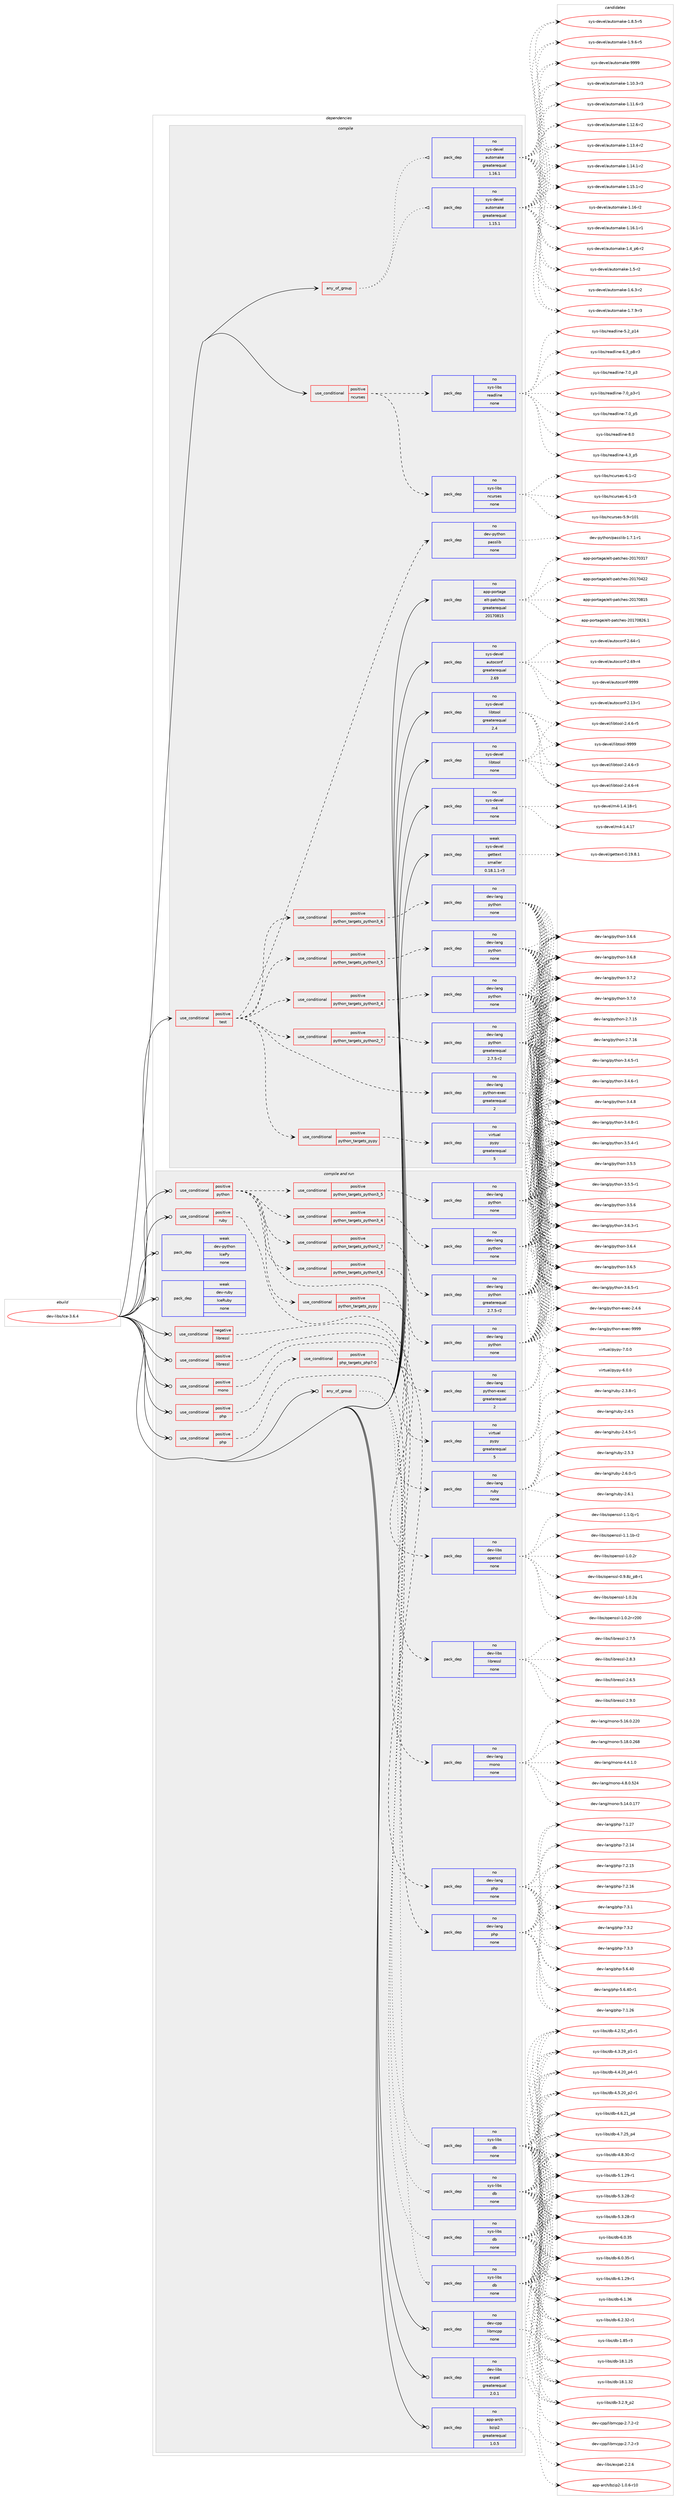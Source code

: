 digraph prolog {

# *************
# Graph options
# *************

newrank=true;
concentrate=true;
compound=true;
graph [rankdir=LR,fontname=Helvetica,fontsize=10,ranksep=1.5];#, ranksep=2.5, nodesep=0.2];
edge  [arrowhead=vee];
node  [fontname=Helvetica,fontsize=10];

# **********
# The ebuild
# **********

subgraph cluster_leftcol {
color=gray;
rank=same;
label=<<i>ebuild</i>>;
id [label="dev-libs/Ice-3.6.4", color=red, width=4, href="../dev-libs/Ice-3.6.4.svg"];
}

# ****************
# The dependencies
# ****************

subgraph cluster_midcol {
color=gray;
label=<<i>dependencies</i>>;
subgraph cluster_compile {
fillcolor="#eeeeee";
style=filled;
label=<<i>compile</i>>;
subgraph any22092 {
dependency1363791 [label=<<TABLE BORDER="0" CELLBORDER="1" CELLSPACING="0" CELLPADDING="4"><TR><TD CELLPADDING="10">any_of_group</TD></TR></TABLE>>, shape=none, color=red];subgraph pack976012 {
dependency1363792 [label=<<TABLE BORDER="0" CELLBORDER="1" CELLSPACING="0" CELLPADDING="4" WIDTH="220"><TR><TD ROWSPAN="6" CELLPADDING="30">pack_dep</TD></TR><TR><TD WIDTH="110">no</TD></TR><TR><TD>sys-devel</TD></TR><TR><TD>automake</TD></TR><TR><TD>greaterequal</TD></TR><TR><TD>1.16.1</TD></TR></TABLE>>, shape=none, color=blue];
}
dependency1363791:e -> dependency1363792:w [weight=20,style="dotted",arrowhead="oinv"];
subgraph pack976013 {
dependency1363793 [label=<<TABLE BORDER="0" CELLBORDER="1" CELLSPACING="0" CELLPADDING="4" WIDTH="220"><TR><TD ROWSPAN="6" CELLPADDING="30">pack_dep</TD></TR><TR><TD WIDTH="110">no</TD></TR><TR><TD>sys-devel</TD></TR><TR><TD>automake</TD></TR><TR><TD>greaterequal</TD></TR><TR><TD>1.15.1</TD></TR></TABLE>>, shape=none, color=blue];
}
dependency1363791:e -> dependency1363793:w [weight=20,style="dotted",arrowhead="oinv"];
}
id:e -> dependency1363791:w [weight=20,style="solid",arrowhead="vee"];
subgraph cond365135 {
dependency1363794 [label=<<TABLE BORDER="0" CELLBORDER="1" CELLSPACING="0" CELLPADDING="4"><TR><TD ROWSPAN="3" CELLPADDING="10">use_conditional</TD></TR><TR><TD>positive</TD></TR><TR><TD>ncurses</TD></TR></TABLE>>, shape=none, color=red];
subgraph pack976014 {
dependency1363795 [label=<<TABLE BORDER="0" CELLBORDER="1" CELLSPACING="0" CELLPADDING="4" WIDTH="220"><TR><TD ROWSPAN="6" CELLPADDING="30">pack_dep</TD></TR><TR><TD WIDTH="110">no</TD></TR><TR><TD>sys-libs</TD></TR><TR><TD>ncurses</TD></TR><TR><TD>none</TD></TR><TR><TD></TD></TR></TABLE>>, shape=none, color=blue];
}
dependency1363794:e -> dependency1363795:w [weight=20,style="dashed",arrowhead="vee"];
subgraph pack976015 {
dependency1363796 [label=<<TABLE BORDER="0" CELLBORDER="1" CELLSPACING="0" CELLPADDING="4" WIDTH="220"><TR><TD ROWSPAN="6" CELLPADDING="30">pack_dep</TD></TR><TR><TD WIDTH="110">no</TD></TR><TR><TD>sys-libs</TD></TR><TR><TD>readline</TD></TR><TR><TD>none</TD></TR><TR><TD></TD></TR></TABLE>>, shape=none, color=blue];
}
dependency1363794:e -> dependency1363796:w [weight=20,style="dashed",arrowhead="vee"];
}
id:e -> dependency1363794:w [weight=20,style="solid",arrowhead="vee"];
subgraph cond365136 {
dependency1363797 [label=<<TABLE BORDER="0" CELLBORDER="1" CELLSPACING="0" CELLPADDING="4"><TR><TD ROWSPAN="3" CELLPADDING="10">use_conditional</TD></TR><TR><TD>positive</TD></TR><TR><TD>test</TD></TR></TABLE>>, shape=none, color=red];
subgraph cond365137 {
dependency1363798 [label=<<TABLE BORDER="0" CELLBORDER="1" CELLSPACING="0" CELLPADDING="4"><TR><TD ROWSPAN="3" CELLPADDING="10">use_conditional</TD></TR><TR><TD>positive</TD></TR><TR><TD>python_targets_pypy</TD></TR></TABLE>>, shape=none, color=red];
subgraph pack976016 {
dependency1363799 [label=<<TABLE BORDER="0" CELLBORDER="1" CELLSPACING="0" CELLPADDING="4" WIDTH="220"><TR><TD ROWSPAN="6" CELLPADDING="30">pack_dep</TD></TR><TR><TD WIDTH="110">no</TD></TR><TR><TD>virtual</TD></TR><TR><TD>pypy</TD></TR><TR><TD>greaterequal</TD></TR><TR><TD>5</TD></TR></TABLE>>, shape=none, color=blue];
}
dependency1363798:e -> dependency1363799:w [weight=20,style="dashed",arrowhead="vee"];
}
dependency1363797:e -> dependency1363798:w [weight=20,style="dashed",arrowhead="vee"];
subgraph cond365138 {
dependency1363800 [label=<<TABLE BORDER="0" CELLBORDER="1" CELLSPACING="0" CELLPADDING="4"><TR><TD ROWSPAN="3" CELLPADDING="10">use_conditional</TD></TR><TR><TD>positive</TD></TR><TR><TD>python_targets_python2_7</TD></TR></TABLE>>, shape=none, color=red];
subgraph pack976017 {
dependency1363801 [label=<<TABLE BORDER="0" CELLBORDER="1" CELLSPACING="0" CELLPADDING="4" WIDTH="220"><TR><TD ROWSPAN="6" CELLPADDING="30">pack_dep</TD></TR><TR><TD WIDTH="110">no</TD></TR><TR><TD>dev-lang</TD></TR><TR><TD>python</TD></TR><TR><TD>greaterequal</TD></TR><TR><TD>2.7.5-r2</TD></TR></TABLE>>, shape=none, color=blue];
}
dependency1363800:e -> dependency1363801:w [weight=20,style="dashed",arrowhead="vee"];
}
dependency1363797:e -> dependency1363800:w [weight=20,style="dashed",arrowhead="vee"];
subgraph cond365139 {
dependency1363802 [label=<<TABLE BORDER="0" CELLBORDER="1" CELLSPACING="0" CELLPADDING="4"><TR><TD ROWSPAN="3" CELLPADDING="10">use_conditional</TD></TR><TR><TD>positive</TD></TR><TR><TD>python_targets_python3_4</TD></TR></TABLE>>, shape=none, color=red];
subgraph pack976018 {
dependency1363803 [label=<<TABLE BORDER="0" CELLBORDER="1" CELLSPACING="0" CELLPADDING="4" WIDTH="220"><TR><TD ROWSPAN="6" CELLPADDING="30">pack_dep</TD></TR><TR><TD WIDTH="110">no</TD></TR><TR><TD>dev-lang</TD></TR><TR><TD>python</TD></TR><TR><TD>none</TD></TR><TR><TD></TD></TR></TABLE>>, shape=none, color=blue];
}
dependency1363802:e -> dependency1363803:w [weight=20,style="dashed",arrowhead="vee"];
}
dependency1363797:e -> dependency1363802:w [weight=20,style="dashed",arrowhead="vee"];
subgraph cond365140 {
dependency1363804 [label=<<TABLE BORDER="0" CELLBORDER="1" CELLSPACING="0" CELLPADDING="4"><TR><TD ROWSPAN="3" CELLPADDING="10">use_conditional</TD></TR><TR><TD>positive</TD></TR><TR><TD>python_targets_python3_5</TD></TR></TABLE>>, shape=none, color=red];
subgraph pack976019 {
dependency1363805 [label=<<TABLE BORDER="0" CELLBORDER="1" CELLSPACING="0" CELLPADDING="4" WIDTH="220"><TR><TD ROWSPAN="6" CELLPADDING="30">pack_dep</TD></TR><TR><TD WIDTH="110">no</TD></TR><TR><TD>dev-lang</TD></TR><TR><TD>python</TD></TR><TR><TD>none</TD></TR><TR><TD></TD></TR></TABLE>>, shape=none, color=blue];
}
dependency1363804:e -> dependency1363805:w [weight=20,style="dashed",arrowhead="vee"];
}
dependency1363797:e -> dependency1363804:w [weight=20,style="dashed",arrowhead="vee"];
subgraph cond365141 {
dependency1363806 [label=<<TABLE BORDER="0" CELLBORDER="1" CELLSPACING="0" CELLPADDING="4"><TR><TD ROWSPAN="3" CELLPADDING="10">use_conditional</TD></TR><TR><TD>positive</TD></TR><TR><TD>python_targets_python3_6</TD></TR></TABLE>>, shape=none, color=red];
subgraph pack976020 {
dependency1363807 [label=<<TABLE BORDER="0" CELLBORDER="1" CELLSPACING="0" CELLPADDING="4" WIDTH="220"><TR><TD ROWSPAN="6" CELLPADDING="30">pack_dep</TD></TR><TR><TD WIDTH="110">no</TD></TR><TR><TD>dev-lang</TD></TR><TR><TD>python</TD></TR><TR><TD>none</TD></TR><TR><TD></TD></TR></TABLE>>, shape=none, color=blue];
}
dependency1363806:e -> dependency1363807:w [weight=20,style="dashed",arrowhead="vee"];
}
dependency1363797:e -> dependency1363806:w [weight=20,style="dashed",arrowhead="vee"];
subgraph pack976021 {
dependency1363808 [label=<<TABLE BORDER="0" CELLBORDER="1" CELLSPACING="0" CELLPADDING="4" WIDTH="220"><TR><TD ROWSPAN="6" CELLPADDING="30">pack_dep</TD></TR><TR><TD WIDTH="110">no</TD></TR><TR><TD>dev-lang</TD></TR><TR><TD>python-exec</TD></TR><TR><TD>greaterequal</TD></TR><TR><TD>2</TD></TR></TABLE>>, shape=none, color=blue];
}
dependency1363797:e -> dependency1363808:w [weight=20,style="dashed",arrowhead="vee"];
subgraph pack976022 {
dependency1363809 [label=<<TABLE BORDER="0" CELLBORDER="1" CELLSPACING="0" CELLPADDING="4" WIDTH="220"><TR><TD ROWSPAN="6" CELLPADDING="30">pack_dep</TD></TR><TR><TD WIDTH="110">no</TD></TR><TR><TD>dev-python</TD></TR><TR><TD>passlib</TD></TR><TR><TD>none</TD></TR><TR><TD></TD></TR></TABLE>>, shape=none, color=blue];
}
dependency1363797:e -> dependency1363809:w [weight=20,style="dashed",arrowhead="vee"];
}
id:e -> dependency1363797:w [weight=20,style="solid",arrowhead="vee"];
subgraph pack976023 {
dependency1363810 [label=<<TABLE BORDER="0" CELLBORDER="1" CELLSPACING="0" CELLPADDING="4" WIDTH="220"><TR><TD ROWSPAN="6" CELLPADDING="30">pack_dep</TD></TR><TR><TD WIDTH="110">no</TD></TR><TR><TD>app-portage</TD></TR><TR><TD>elt-patches</TD></TR><TR><TD>greaterequal</TD></TR><TR><TD>20170815</TD></TR></TABLE>>, shape=none, color=blue];
}
id:e -> dependency1363810:w [weight=20,style="solid",arrowhead="vee"];
subgraph pack976024 {
dependency1363811 [label=<<TABLE BORDER="0" CELLBORDER="1" CELLSPACING="0" CELLPADDING="4" WIDTH="220"><TR><TD ROWSPAN="6" CELLPADDING="30">pack_dep</TD></TR><TR><TD WIDTH="110">no</TD></TR><TR><TD>sys-devel</TD></TR><TR><TD>autoconf</TD></TR><TR><TD>greaterequal</TD></TR><TR><TD>2.69</TD></TR></TABLE>>, shape=none, color=blue];
}
id:e -> dependency1363811:w [weight=20,style="solid",arrowhead="vee"];
subgraph pack976025 {
dependency1363812 [label=<<TABLE BORDER="0" CELLBORDER="1" CELLSPACING="0" CELLPADDING="4" WIDTH="220"><TR><TD ROWSPAN="6" CELLPADDING="30">pack_dep</TD></TR><TR><TD WIDTH="110">no</TD></TR><TR><TD>sys-devel</TD></TR><TR><TD>libtool</TD></TR><TR><TD>greaterequal</TD></TR><TR><TD>2.4</TD></TR></TABLE>>, shape=none, color=blue];
}
id:e -> dependency1363812:w [weight=20,style="solid",arrowhead="vee"];
subgraph pack976026 {
dependency1363813 [label=<<TABLE BORDER="0" CELLBORDER="1" CELLSPACING="0" CELLPADDING="4" WIDTH="220"><TR><TD ROWSPAN="6" CELLPADDING="30">pack_dep</TD></TR><TR><TD WIDTH="110">no</TD></TR><TR><TD>sys-devel</TD></TR><TR><TD>libtool</TD></TR><TR><TD>none</TD></TR><TR><TD></TD></TR></TABLE>>, shape=none, color=blue];
}
id:e -> dependency1363813:w [weight=20,style="solid",arrowhead="vee"];
subgraph pack976027 {
dependency1363814 [label=<<TABLE BORDER="0" CELLBORDER="1" CELLSPACING="0" CELLPADDING="4" WIDTH="220"><TR><TD ROWSPAN="6" CELLPADDING="30">pack_dep</TD></TR><TR><TD WIDTH="110">no</TD></TR><TR><TD>sys-devel</TD></TR><TR><TD>m4</TD></TR><TR><TD>none</TD></TR><TR><TD></TD></TR></TABLE>>, shape=none, color=blue];
}
id:e -> dependency1363814:w [weight=20,style="solid",arrowhead="vee"];
subgraph pack976028 {
dependency1363815 [label=<<TABLE BORDER="0" CELLBORDER="1" CELLSPACING="0" CELLPADDING="4" WIDTH="220"><TR><TD ROWSPAN="6" CELLPADDING="30">pack_dep</TD></TR><TR><TD WIDTH="110">weak</TD></TR><TR><TD>sys-devel</TD></TR><TR><TD>gettext</TD></TR><TR><TD>smaller</TD></TR><TR><TD>0.18.1.1-r3</TD></TR></TABLE>>, shape=none, color=blue];
}
id:e -> dependency1363815:w [weight=20,style="solid",arrowhead="vee"];
}
subgraph cluster_compileandrun {
fillcolor="#eeeeee";
style=filled;
label=<<i>compile and run</i>>;
subgraph any22093 {
dependency1363816 [label=<<TABLE BORDER="0" CELLBORDER="1" CELLSPACING="0" CELLPADDING="4"><TR><TD CELLPADDING="10">any_of_group</TD></TR></TABLE>>, shape=none, color=red];subgraph pack976029 {
dependency1363817 [label=<<TABLE BORDER="0" CELLBORDER="1" CELLSPACING="0" CELLPADDING="4" WIDTH="220"><TR><TD ROWSPAN="6" CELLPADDING="30">pack_dep</TD></TR><TR><TD WIDTH="110">no</TD></TR><TR><TD>sys-libs</TD></TR><TR><TD>db</TD></TR><TR><TD>none</TD></TR><TR><TD></TD></TR></TABLE>>, shape=none, color=blue];
}
dependency1363816:e -> dependency1363817:w [weight=20,style="dotted",arrowhead="oinv"];
subgraph pack976030 {
dependency1363818 [label=<<TABLE BORDER="0" CELLBORDER="1" CELLSPACING="0" CELLPADDING="4" WIDTH="220"><TR><TD ROWSPAN="6" CELLPADDING="30">pack_dep</TD></TR><TR><TD WIDTH="110">no</TD></TR><TR><TD>sys-libs</TD></TR><TR><TD>db</TD></TR><TR><TD>none</TD></TR><TR><TD></TD></TR></TABLE>>, shape=none, color=blue];
}
dependency1363816:e -> dependency1363818:w [weight=20,style="dotted",arrowhead="oinv"];
subgraph pack976031 {
dependency1363819 [label=<<TABLE BORDER="0" CELLBORDER="1" CELLSPACING="0" CELLPADDING="4" WIDTH="220"><TR><TD ROWSPAN="6" CELLPADDING="30">pack_dep</TD></TR><TR><TD WIDTH="110">no</TD></TR><TR><TD>sys-libs</TD></TR><TR><TD>db</TD></TR><TR><TD>none</TD></TR><TR><TD></TD></TR></TABLE>>, shape=none, color=blue];
}
dependency1363816:e -> dependency1363819:w [weight=20,style="dotted",arrowhead="oinv"];
subgraph pack976032 {
dependency1363820 [label=<<TABLE BORDER="0" CELLBORDER="1" CELLSPACING="0" CELLPADDING="4" WIDTH="220"><TR><TD ROWSPAN="6" CELLPADDING="30">pack_dep</TD></TR><TR><TD WIDTH="110">no</TD></TR><TR><TD>sys-libs</TD></TR><TR><TD>db</TD></TR><TR><TD>none</TD></TR><TR><TD></TD></TR></TABLE>>, shape=none, color=blue];
}
dependency1363816:e -> dependency1363820:w [weight=20,style="dotted",arrowhead="oinv"];
}
id:e -> dependency1363816:w [weight=20,style="solid",arrowhead="odotvee"];
subgraph cond365142 {
dependency1363821 [label=<<TABLE BORDER="0" CELLBORDER="1" CELLSPACING="0" CELLPADDING="4"><TR><TD ROWSPAN="3" CELLPADDING="10">use_conditional</TD></TR><TR><TD>negative</TD></TR><TR><TD>libressl</TD></TR></TABLE>>, shape=none, color=red];
subgraph pack976033 {
dependency1363822 [label=<<TABLE BORDER="0" CELLBORDER="1" CELLSPACING="0" CELLPADDING="4" WIDTH="220"><TR><TD ROWSPAN="6" CELLPADDING="30">pack_dep</TD></TR><TR><TD WIDTH="110">no</TD></TR><TR><TD>dev-libs</TD></TR><TR><TD>openssl</TD></TR><TR><TD>none</TD></TR><TR><TD></TD></TR></TABLE>>, shape=none, color=blue];
}
dependency1363821:e -> dependency1363822:w [weight=20,style="dashed",arrowhead="vee"];
}
id:e -> dependency1363821:w [weight=20,style="solid",arrowhead="odotvee"];
subgraph cond365143 {
dependency1363823 [label=<<TABLE BORDER="0" CELLBORDER="1" CELLSPACING="0" CELLPADDING="4"><TR><TD ROWSPAN="3" CELLPADDING="10">use_conditional</TD></TR><TR><TD>positive</TD></TR><TR><TD>libressl</TD></TR></TABLE>>, shape=none, color=red];
subgraph pack976034 {
dependency1363824 [label=<<TABLE BORDER="0" CELLBORDER="1" CELLSPACING="0" CELLPADDING="4" WIDTH="220"><TR><TD ROWSPAN="6" CELLPADDING="30">pack_dep</TD></TR><TR><TD WIDTH="110">no</TD></TR><TR><TD>dev-libs</TD></TR><TR><TD>libressl</TD></TR><TR><TD>none</TD></TR><TR><TD></TD></TR></TABLE>>, shape=none, color=blue];
}
dependency1363823:e -> dependency1363824:w [weight=20,style="dashed",arrowhead="vee"];
}
id:e -> dependency1363823:w [weight=20,style="solid",arrowhead="odotvee"];
subgraph cond365144 {
dependency1363825 [label=<<TABLE BORDER="0" CELLBORDER="1" CELLSPACING="0" CELLPADDING="4"><TR><TD ROWSPAN="3" CELLPADDING="10">use_conditional</TD></TR><TR><TD>positive</TD></TR><TR><TD>mono</TD></TR></TABLE>>, shape=none, color=red];
subgraph pack976035 {
dependency1363826 [label=<<TABLE BORDER="0" CELLBORDER="1" CELLSPACING="0" CELLPADDING="4" WIDTH="220"><TR><TD ROWSPAN="6" CELLPADDING="30">pack_dep</TD></TR><TR><TD WIDTH="110">no</TD></TR><TR><TD>dev-lang</TD></TR><TR><TD>mono</TD></TR><TR><TD>none</TD></TR><TR><TD></TD></TR></TABLE>>, shape=none, color=blue];
}
dependency1363825:e -> dependency1363826:w [weight=20,style="dashed",arrowhead="vee"];
}
id:e -> dependency1363825:w [weight=20,style="solid",arrowhead="odotvee"];
subgraph cond365145 {
dependency1363827 [label=<<TABLE BORDER="0" CELLBORDER="1" CELLSPACING="0" CELLPADDING="4"><TR><TD ROWSPAN="3" CELLPADDING="10">use_conditional</TD></TR><TR><TD>positive</TD></TR><TR><TD>php</TD></TR></TABLE>>, shape=none, color=red];
subgraph cond365146 {
dependency1363828 [label=<<TABLE BORDER="0" CELLBORDER="1" CELLSPACING="0" CELLPADDING="4"><TR><TD ROWSPAN="3" CELLPADDING="10">use_conditional</TD></TR><TR><TD>positive</TD></TR><TR><TD>php_targets_php7-0</TD></TR></TABLE>>, shape=none, color=red];
subgraph pack976036 {
dependency1363829 [label=<<TABLE BORDER="0" CELLBORDER="1" CELLSPACING="0" CELLPADDING="4" WIDTH="220"><TR><TD ROWSPAN="6" CELLPADDING="30">pack_dep</TD></TR><TR><TD WIDTH="110">no</TD></TR><TR><TD>dev-lang</TD></TR><TR><TD>php</TD></TR><TR><TD>none</TD></TR><TR><TD></TD></TR></TABLE>>, shape=none, color=blue];
}
dependency1363828:e -> dependency1363829:w [weight=20,style="dashed",arrowhead="vee"];
}
dependency1363827:e -> dependency1363828:w [weight=20,style="dashed",arrowhead="vee"];
}
id:e -> dependency1363827:w [weight=20,style="solid",arrowhead="odotvee"];
subgraph cond365147 {
dependency1363830 [label=<<TABLE BORDER="0" CELLBORDER="1" CELLSPACING="0" CELLPADDING="4"><TR><TD ROWSPAN="3" CELLPADDING="10">use_conditional</TD></TR><TR><TD>positive</TD></TR><TR><TD>php</TD></TR></TABLE>>, shape=none, color=red];
subgraph pack976037 {
dependency1363831 [label=<<TABLE BORDER="0" CELLBORDER="1" CELLSPACING="0" CELLPADDING="4" WIDTH="220"><TR><TD ROWSPAN="6" CELLPADDING="30">pack_dep</TD></TR><TR><TD WIDTH="110">no</TD></TR><TR><TD>dev-lang</TD></TR><TR><TD>php</TD></TR><TR><TD>none</TD></TR><TR><TD></TD></TR></TABLE>>, shape=none, color=blue];
}
dependency1363830:e -> dependency1363831:w [weight=20,style="dashed",arrowhead="vee"];
}
id:e -> dependency1363830:w [weight=20,style="solid",arrowhead="odotvee"];
subgraph cond365148 {
dependency1363832 [label=<<TABLE BORDER="0" CELLBORDER="1" CELLSPACING="0" CELLPADDING="4"><TR><TD ROWSPAN="3" CELLPADDING="10">use_conditional</TD></TR><TR><TD>positive</TD></TR><TR><TD>python</TD></TR></TABLE>>, shape=none, color=red];
subgraph cond365149 {
dependency1363833 [label=<<TABLE BORDER="0" CELLBORDER="1" CELLSPACING="0" CELLPADDING="4"><TR><TD ROWSPAN="3" CELLPADDING="10">use_conditional</TD></TR><TR><TD>positive</TD></TR><TR><TD>python_targets_pypy</TD></TR></TABLE>>, shape=none, color=red];
subgraph pack976038 {
dependency1363834 [label=<<TABLE BORDER="0" CELLBORDER="1" CELLSPACING="0" CELLPADDING="4" WIDTH="220"><TR><TD ROWSPAN="6" CELLPADDING="30">pack_dep</TD></TR><TR><TD WIDTH="110">no</TD></TR><TR><TD>virtual</TD></TR><TR><TD>pypy</TD></TR><TR><TD>greaterequal</TD></TR><TR><TD>5</TD></TR></TABLE>>, shape=none, color=blue];
}
dependency1363833:e -> dependency1363834:w [weight=20,style="dashed",arrowhead="vee"];
}
dependency1363832:e -> dependency1363833:w [weight=20,style="dashed",arrowhead="vee"];
subgraph cond365150 {
dependency1363835 [label=<<TABLE BORDER="0" CELLBORDER="1" CELLSPACING="0" CELLPADDING="4"><TR><TD ROWSPAN="3" CELLPADDING="10">use_conditional</TD></TR><TR><TD>positive</TD></TR><TR><TD>python_targets_python2_7</TD></TR></TABLE>>, shape=none, color=red];
subgraph pack976039 {
dependency1363836 [label=<<TABLE BORDER="0" CELLBORDER="1" CELLSPACING="0" CELLPADDING="4" WIDTH="220"><TR><TD ROWSPAN="6" CELLPADDING="30">pack_dep</TD></TR><TR><TD WIDTH="110">no</TD></TR><TR><TD>dev-lang</TD></TR><TR><TD>python</TD></TR><TR><TD>greaterequal</TD></TR><TR><TD>2.7.5-r2</TD></TR></TABLE>>, shape=none, color=blue];
}
dependency1363835:e -> dependency1363836:w [weight=20,style="dashed",arrowhead="vee"];
}
dependency1363832:e -> dependency1363835:w [weight=20,style="dashed",arrowhead="vee"];
subgraph cond365151 {
dependency1363837 [label=<<TABLE BORDER="0" CELLBORDER="1" CELLSPACING="0" CELLPADDING="4"><TR><TD ROWSPAN="3" CELLPADDING="10">use_conditional</TD></TR><TR><TD>positive</TD></TR><TR><TD>python_targets_python3_4</TD></TR></TABLE>>, shape=none, color=red];
subgraph pack976040 {
dependency1363838 [label=<<TABLE BORDER="0" CELLBORDER="1" CELLSPACING="0" CELLPADDING="4" WIDTH="220"><TR><TD ROWSPAN="6" CELLPADDING="30">pack_dep</TD></TR><TR><TD WIDTH="110">no</TD></TR><TR><TD>dev-lang</TD></TR><TR><TD>python</TD></TR><TR><TD>none</TD></TR><TR><TD></TD></TR></TABLE>>, shape=none, color=blue];
}
dependency1363837:e -> dependency1363838:w [weight=20,style="dashed",arrowhead="vee"];
}
dependency1363832:e -> dependency1363837:w [weight=20,style="dashed",arrowhead="vee"];
subgraph cond365152 {
dependency1363839 [label=<<TABLE BORDER="0" CELLBORDER="1" CELLSPACING="0" CELLPADDING="4"><TR><TD ROWSPAN="3" CELLPADDING="10">use_conditional</TD></TR><TR><TD>positive</TD></TR><TR><TD>python_targets_python3_5</TD></TR></TABLE>>, shape=none, color=red];
subgraph pack976041 {
dependency1363840 [label=<<TABLE BORDER="0" CELLBORDER="1" CELLSPACING="0" CELLPADDING="4" WIDTH="220"><TR><TD ROWSPAN="6" CELLPADDING="30">pack_dep</TD></TR><TR><TD WIDTH="110">no</TD></TR><TR><TD>dev-lang</TD></TR><TR><TD>python</TD></TR><TR><TD>none</TD></TR><TR><TD></TD></TR></TABLE>>, shape=none, color=blue];
}
dependency1363839:e -> dependency1363840:w [weight=20,style="dashed",arrowhead="vee"];
}
dependency1363832:e -> dependency1363839:w [weight=20,style="dashed",arrowhead="vee"];
subgraph cond365153 {
dependency1363841 [label=<<TABLE BORDER="0" CELLBORDER="1" CELLSPACING="0" CELLPADDING="4"><TR><TD ROWSPAN="3" CELLPADDING="10">use_conditional</TD></TR><TR><TD>positive</TD></TR><TR><TD>python_targets_python3_6</TD></TR></TABLE>>, shape=none, color=red];
subgraph pack976042 {
dependency1363842 [label=<<TABLE BORDER="0" CELLBORDER="1" CELLSPACING="0" CELLPADDING="4" WIDTH="220"><TR><TD ROWSPAN="6" CELLPADDING="30">pack_dep</TD></TR><TR><TD WIDTH="110">no</TD></TR><TR><TD>dev-lang</TD></TR><TR><TD>python</TD></TR><TR><TD>none</TD></TR><TR><TD></TD></TR></TABLE>>, shape=none, color=blue];
}
dependency1363841:e -> dependency1363842:w [weight=20,style="dashed",arrowhead="vee"];
}
dependency1363832:e -> dependency1363841:w [weight=20,style="dashed",arrowhead="vee"];
subgraph pack976043 {
dependency1363843 [label=<<TABLE BORDER="0" CELLBORDER="1" CELLSPACING="0" CELLPADDING="4" WIDTH="220"><TR><TD ROWSPAN="6" CELLPADDING="30">pack_dep</TD></TR><TR><TD WIDTH="110">no</TD></TR><TR><TD>dev-lang</TD></TR><TR><TD>python-exec</TD></TR><TR><TD>greaterequal</TD></TR><TR><TD>2</TD></TR></TABLE>>, shape=none, color=blue];
}
dependency1363832:e -> dependency1363843:w [weight=20,style="dashed",arrowhead="vee"];
}
id:e -> dependency1363832:w [weight=20,style="solid",arrowhead="odotvee"];
subgraph cond365154 {
dependency1363844 [label=<<TABLE BORDER="0" CELLBORDER="1" CELLSPACING="0" CELLPADDING="4"><TR><TD ROWSPAN="3" CELLPADDING="10">use_conditional</TD></TR><TR><TD>positive</TD></TR><TR><TD>ruby</TD></TR></TABLE>>, shape=none, color=red];
subgraph pack976044 {
dependency1363845 [label=<<TABLE BORDER="0" CELLBORDER="1" CELLSPACING="0" CELLPADDING="4" WIDTH="220"><TR><TD ROWSPAN="6" CELLPADDING="30">pack_dep</TD></TR><TR><TD WIDTH="110">no</TD></TR><TR><TD>dev-lang</TD></TR><TR><TD>ruby</TD></TR><TR><TD>none</TD></TR><TR><TD></TD></TR></TABLE>>, shape=none, color=blue];
}
dependency1363844:e -> dependency1363845:w [weight=20,style="dashed",arrowhead="vee"];
}
id:e -> dependency1363844:w [weight=20,style="solid",arrowhead="odotvee"];
subgraph pack976045 {
dependency1363846 [label=<<TABLE BORDER="0" CELLBORDER="1" CELLSPACING="0" CELLPADDING="4" WIDTH="220"><TR><TD ROWSPAN="6" CELLPADDING="30">pack_dep</TD></TR><TR><TD WIDTH="110">no</TD></TR><TR><TD>app-arch</TD></TR><TR><TD>bzip2</TD></TR><TR><TD>greaterequal</TD></TR><TR><TD>1.0.5</TD></TR></TABLE>>, shape=none, color=blue];
}
id:e -> dependency1363846:w [weight=20,style="solid",arrowhead="odotvee"];
subgraph pack976046 {
dependency1363847 [label=<<TABLE BORDER="0" CELLBORDER="1" CELLSPACING="0" CELLPADDING="4" WIDTH="220"><TR><TD ROWSPAN="6" CELLPADDING="30">pack_dep</TD></TR><TR><TD WIDTH="110">no</TD></TR><TR><TD>dev-cpp</TD></TR><TR><TD>libmcpp</TD></TR><TR><TD>none</TD></TR><TR><TD></TD></TR></TABLE>>, shape=none, color=blue];
}
id:e -> dependency1363847:w [weight=20,style="solid",arrowhead="odotvee"];
subgraph pack976047 {
dependency1363848 [label=<<TABLE BORDER="0" CELLBORDER="1" CELLSPACING="0" CELLPADDING="4" WIDTH="220"><TR><TD ROWSPAN="6" CELLPADDING="30">pack_dep</TD></TR><TR><TD WIDTH="110">no</TD></TR><TR><TD>dev-libs</TD></TR><TR><TD>expat</TD></TR><TR><TD>greaterequal</TD></TR><TR><TD>2.0.1</TD></TR></TABLE>>, shape=none, color=blue];
}
id:e -> dependency1363848:w [weight=20,style="solid",arrowhead="odotvee"];
subgraph pack976048 {
dependency1363849 [label=<<TABLE BORDER="0" CELLBORDER="1" CELLSPACING="0" CELLPADDING="4" WIDTH="220"><TR><TD ROWSPAN="6" CELLPADDING="30">pack_dep</TD></TR><TR><TD WIDTH="110">weak</TD></TR><TR><TD>dev-python</TD></TR><TR><TD>IcePy</TD></TR><TR><TD>none</TD></TR><TR><TD></TD></TR></TABLE>>, shape=none, color=blue];
}
id:e -> dependency1363849:w [weight=20,style="solid",arrowhead="odotvee"];
subgraph pack976049 {
dependency1363850 [label=<<TABLE BORDER="0" CELLBORDER="1" CELLSPACING="0" CELLPADDING="4" WIDTH="220"><TR><TD ROWSPAN="6" CELLPADDING="30">pack_dep</TD></TR><TR><TD WIDTH="110">weak</TD></TR><TR><TD>dev-ruby</TD></TR><TR><TD>IceRuby</TD></TR><TR><TD>none</TD></TR><TR><TD></TD></TR></TABLE>>, shape=none, color=blue];
}
id:e -> dependency1363850:w [weight=20,style="solid",arrowhead="odotvee"];
}
subgraph cluster_run {
fillcolor="#eeeeee";
style=filled;
label=<<i>run</i>>;
}
}

# **************
# The candidates
# **************

subgraph cluster_choices {
rank=same;
color=gray;
label=<<i>candidates</i>>;

subgraph choice976012 {
color=black;
nodesep=1;
choice11512111545100101118101108479711711611110997107101454946494846514511451 [label="sys-devel/automake-1.10.3-r3", color=red, width=4,href="../sys-devel/automake-1.10.3-r3.svg"];
choice11512111545100101118101108479711711611110997107101454946494946544511451 [label="sys-devel/automake-1.11.6-r3", color=red, width=4,href="../sys-devel/automake-1.11.6-r3.svg"];
choice11512111545100101118101108479711711611110997107101454946495046544511450 [label="sys-devel/automake-1.12.6-r2", color=red, width=4,href="../sys-devel/automake-1.12.6-r2.svg"];
choice11512111545100101118101108479711711611110997107101454946495146524511450 [label="sys-devel/automake-1.13.4-r2", color=red, width=4,href="../sys-devel/automake-1.13.4-r2.svg"];
choice11512111545100101118101108479711711611110997107101454946495246494511450 [label="sys-devel/automake-1.14.1-r2", color=red, width=4,href="../sys-devel/automake-1.14.1-r2.svg"];
choice11512111545100101118101108479711711611110997107101454946495346494511450 [label="sys-devel/automake-1.15.1-r2", color=red, width=4,href="../sys-devel/automake-1.15.1-r2.svg"];
choice1151211154510010111810110847971171161111099710710145494649544511450 [label="sys-devel/automake-1.16-r2", color=red, width=4,href="../sys-devel/automake-1.16-r2.svg"];
choice11512111545100101118101108479711711611110997107101454946495446494511449 [label="sys-devel/automake-1.16.1-r1", color=red, width=4,href="../sys-devel/automake-1.16.1-r1.svg"];
choice115121115451001011181011084797117116111109971071014549465295112544511450 [label="sys-devel/automake-1.4_p6-r2", color=red, width=4,href="../sys-devel/automake-1.4_p6-r2.svg"];
choice11512111545100101118101108479711711611110997107101454946534511450 [label="sys-devel/automake-1.5-r2", color=red, width=4,href="../sys-devel/automake-1.5-r2.svg"];
choice115121115451001011181011084797117116111109971071014549465446514511450 [label="sys-devel/automake-1.6.3-r2", color=red, width=4,href="../sys-devel/automake-1.6.3-r2.svg"];
choice115121115451001011181011084797117116111109971071014549465546574511451 [label="sys-devel/automake-1.7.9-r3", color=red, width=4,href="../sys-devel/automake-1.7.9-r3.svg"];
choice115121115451001011181011084797117116111109971071014549465646534511453 [label="sys-devel/automake-1.8.5-r5", color=red, width=4,href="../sys-devel/automake-1.8.5-r5.svg"];
choice115121115451001011181011084797117116111109971071014549465746544511453 [label="sys-devel/automake-1.9.6-r5", color=red, width=4,href="../sys-devel/automake-1.9.6-r5.svg"];
choice115121115451001011181011084797117116111109971071014557575757 [label="sys-devel/automake-9999", color=red, width=4,href="../sys-devel/automake-9999.svg"];
dependency1363792:e -> choice11512111545100101118101108479711711611110997107101454946494846514511451:w [style=dotted,weight="100"];
dependency1363792:e -> choice11512111545100101118101108479711711611110997107101454946494946544511451:w [style=dotted,weight="100"];
dependency1363792:e -> choice11512111545100101118101108479711711611110997107101454946495046544511450:w [style=dotted,weight="100"];
dependency1363792:e -> choice11512111545100101118101108479711711611110997107101454946495146524511450:w [style=dotted,weight="100"];
dependency1363792:e -> choice11512111545100101118101108479711711611110997107101454946495246494511450:w [style=dotted,weight="100"];
dependency1363792:e -> choice11512111545100101118101108479711711611110997107101454946495346494511450:w [style=dotted,weight="100"];
dependency1363792:e -> choice1151211154510010111810110847971171161111099710710145494649544511450:w [style=dotted,weight="100"];
dependency1363792:e -> choice11512111545100101118101108479711711611110997107101454946495446494511449:w [style=dotted,weight="100"];
dependency1363792:e -> choice115121115451001011181011084797117116111109971071014549465295112544511450:w [style=dotted,weight="100"];
dependency1363792:e -> choice11512111545100101118101108479711711611110997107101454946534511450:w [style=dotted,weight="100"];
dependency1363792:e -> choice115121115451001011181011084797117116111109971071014549465446514511450:w [style=dotted,weight="100"];
dependency1363792:e -> choice115121115451001011181011084797117116111109971071014549465546574511451:w [style=dotted,weight="100"];
dependency1363792:e -> choice115121115451001011181011084797117116111109971071014549465646534511453:w [style=dotted,weight="100"];
dependency1363792:e -> choice115121115451001011181011084797117116111109971071014549465746544511453:w [style=dotted,weight="100"];
dependency1363792:e -> choice115121115451001011181011084797117116111109971071014557575757:w [style=dotted,weight="100"];
}
subgraph choice976013 {
color=black;
nodesep=1;
choice11512111545100101118101108479711711611110997107101454946494846514511451 [label="sys-devel/automake-1.10.3-r3", color=red, width=4,href="../sys-devel/automake-1.10.3-r3.svg"];
choice11512111545100101118101108479711711611110997107101454946494946544511451 [label="sys-devel/automake-1.11.6-r3", color=red, width=4,href="../sys-devel/automake-1.11.6-r3.svg"];
choice11512111545100101118101108479711711611110997107101454946495046544511450 [label="sys-devel/automake-1.12.6-r2", color=red, width=4,href="../sys-devel/automake-1.12.6-r2.svg"];
choice11512111545100101118101108479711711611110997107101454946495146524511450 [label="sys-devel/automake-1.13.4-r2", color=red, width=4,href="../sys-devel/automake-1.13.4-r2.svg"];
choice11512111545100101118101108479711711611110997107101454946495246494511450 [label="sys-devel/automake-1.14.1-r2", color=red, width=4,href="../sys-devel/automake-1.14.1-r2.svg"];
choice11512111545100101118101108479711711611110997107101454946495346494511450 [label="sys-devel/automake-1.15.1-r2", color=red, width=4,href="../sys-devel/automake-1.15.1-r2.svg"];
choice1151211154510010111810110847971171161111099710710145494649544511450 [label="sys-devel/automake-1.16-r2", color=red, width=4,href="../sys-devel/automake-1.16-r2.svg"];
choice11512111545100101118101108479711711611110997107101454946495446494511449 [label="sys-devel/automake-1.16.1-r1", color=red, width=4,href="../sys-devel/automake-1.16.1-r1.svg"];
choice115121115451001011181011084797117116111109971071014549465295112544511450 [label="sys-devel/automake-1.4_p6-r2", color=red, width=4,href="../sys-devel/automake-1.4_p6-r2.svg"];
choice11512111545100101118101108479711711611110997107101454946534511450 [label="sys-devel/automake-1.5-r2", color=red, width=4,href="../sys-devel/automake-1.5-r2.svg"];
choice115121115451001011181011084797117116111109971071014549465446514511450 [label="sys-devel/automake-1.6.3-r2", color=red, width=4,href="../sys-devel/automake-1.6.3-r2.svg"];
choice115121115451001011181011084797117116111109971071014549465546574511451 [label="sys-devel/automake-1.7.9-r3", color=red, width=4,href="../sys-devel/automake-1.7.9-r3.svg"];
choice115121115451001011181011084797117116111109971071014549465646534511453 [label="sys-devel/automake-1.8.5-r5", color=red, width=4,href="../sys-devel/automake-1.8.5-r5.svg"];
choice115121115451001011181011084797117116111109971071014549465746544511453 [label="sys-devel/automake-1.9.6-r5", color=red, width=4,href="../sys-devel/automake-1.9.6-r5.svg"];
choice115121115451001011181011084797117116111109971071014557575757 [label="sys-devel/automake-9999", color=red, width=4,href="../sys-devel/automake-9999.svg"];
dependency1363793:e -> choice11512111545100101118101108479711711611110997107101454946494846514511451:w [style=dotted,weight="100"];
dependency1363793:e -> choice11512111545100101118101108479711711611110997107101454946494946544511451:w [style=dotted,weight="100"];
dependency1363793:e -> choice11512111545100101118101108479711711611110997107101454946495046544511450:w [style=dotted,weight="100"];
dependency1363793:e -> choice11512111545100101118101108479711711611110997107101454946495146524511450:w [style=dotted,weight="100"];
dependency1363793:e -> choice11512111545100101118101108479711711611110997107101454946495246494511450:w [style=dotted,weight="100"];
dependency1363793:e -> choice11512111545100101118101108479711711611110997107101454946495346494511450:w [style=dotted,weight="100"];
dependency1363793:e -> choice1151211154510010111810110847971171161111099710710145494649544511450:w [style=dotted,weight="100"];
dependency1363793:e -> choice11512111545100101118101108479711711611110997107101454946495446494511449:w [style=dotted,weight="100"];
dependency1363793:e -> choice115121115451001011181011084797117116111109971071014549465295112544511450:w [style=dotted,weight="100"];
dependency1363793:e -> choice11512111545100101118101108479711711611110997107101454946534511450:w [style=dotted,weight="100"];
dependency1363793:e -> choice115121115451001011181011084797117116111109971071014549465446514511450:w [style=dotted,weight="100"];
dependency1363793:e -> choice115121115451001011181011084797117116111109971071014549465546574511451:w [style=dotted,weight="100"];
dependency1363793:e -> choice115121115451001011181011084797117116111109971071014549465646534511453:w [style=dotted,weight="100"];
dependency1363793:e -> choice115121115451001011181011084797117116111109971071014549465746544511453:w [style=dotted,weight="100"];
dependency1363793:e -> choice115121115451001011181011084797117116111109971071014557575757:w [style=dotted,weight="100"];
}
subgraph choice976014 {
color=black;
nodesep=1;
choice115121115451081059811547110991171141151011154553465745114494849 [label="sys-libs/ncurses-5.9-r101", color=red, width=4,href="../sys-libs/ncurses-5.9-r101.svg"];
choice11512111545108105981154711099117114115101115455446494511450 [label="sys-libs/ncurses-6.1-r2", color=red, width=4,href="../sys-libs/ncurses-6.1-r2.svg"];
choice11512111545108105981154711099117114115101115455446494511451 [label="sys-libs/ncurses-6.1-r3", color=red, width=4,href="../sys-libs/ncurses-6.1-r3.svg"];
dependency1363795:e -> choice115121115451081059811547110991171141151011154553465745114494849:w [style=dotted,weight="100"];
dependency1363795:e -> choice11512111545108105981154711099117114115101115455446494511450:w [style=dotted,weight="100"];
dependency1363795:e -> choice11512111545108105981154711099117114115101115455446494511451:w [style=dotted,weight="100"];
}
subgraph choice976015 {
color=black;
nodesep=1;
choice11512111545108105981154711410197100108105110101455246519511253 [label="sys-libs/readline-4.3_p5", color=red, width=4,href="../sys-libs/readline-4.3_p5.svg"];
choice1151211154510810598115471141019710010810511010145534650951124952 [label="sys-libs/readline-5.2_p14", color=red, width=4,href="../sys-libs/readline-5.2_p14.svg"];
choice115121115451081059811547114101971001081051101014554465195112564511451 [label="sys-libs/readline-6.3_p8-r3", color=red, width=4,href="../sys-libs/readline-6.3_p8-r3.svg"];
choice11512111545108105981154711410197100108105110101455546489511251 [label="sys-libs/readline-7.0_p3", color=red, width=4,href="../sys-libs/readline-7.0_p3.svg"];
choice115121115451081059811547114101971001081051101014555464895112514511449 [label="sys-libs/readline-7.0_p3-r1", color=red, width=4,href="../sys-libs/readline-7.0_p3-r1.svg"];
choice11512111545108105981154711410197100108105110101455546489511253 [label="sys-libs/readline-7.0_p5", color=red, width=4,href="../sys-libs/readline-7.0_p5.svg"];
choice1151211154510810598115471141019710010810511010145564648 [label="sys-libs/readline-8.0", color=red, width=4,href="../sys-libs/readline-8.0.svg"];
dependency1363796:e -> choice11512111545108105981154711410197100108105110101455246519511253:w [style=dotted,weight="100"];
dependency1363796:e -> choice1151211154510810598115471141019710010810511010145534650951124952:w [style=dotted,weight="100"];
dependency1363796:e -> choice115121115451081059811547114101971001081051101014554465195112564511451:w [style=dotted,weight="100"];
dependency1363796:e -> choice11512111545108105981154711410197100108105110101455546489511251:w [style=dotted,weight="100"];
dependency1363796:e -> choice115121115451081059811547114101971001081051101014555464895112514511449:w [style=dotted,weight="100"];
dependency1363796:e -> choice11512111545108105981154711410197100108105110101455546489511253:w [style=dotted,weight="100"];
dependency1363796:e -> choice1151211154510810598115471141019710010810511010145564648:w [style=dotted,weight="100"];
}
subgraph choice976016 {
color=black;
nodesep=1;
choice1181051141161179710847112121112121455446484648 [label="virtual/pypy-6.0.0", color=red, width=4,href="../virtual/pypy-6.0.0.svg"];
choice1181051141161179710847112121112121455546484648 [label="virtual/pypy-7.0.0", color=red, width=4,href="../virtual/pypy-7.0.0.svg"];
dependency1363799:e -> choice1181051141161179710847112121112121455446484648:w [style=dotted,weight="100"];
dependency1363799:e -> choice1181051141161179710847112121112121455546484648:w [style=dotted,weight="100"];
}
subgraph choice976017 {
color=black;
nodesep=1;
choice10010111845108971101034711212111610411111045504655464953 [label="dev-lang/python-2.7.15", color=red, width=4,href="../dev-lang/python-2.7.15.svg"];
choice10010111845108971101034711212111610411111045504655464954 [label="dev-lang/python-2.7.16", color=red, width=4,href="../dev-lang/python-2.7.16.svg"];
choice1001011184510897110103471121211161041111104551465246534511449 [label="dev-lang/python-3.4.5-r1", color=red, width=4,href="../dev-lang/python-3.4.5-r1.svg"];
choice1001011184510897110103471121211161041111104551465246544511449 [label="dev-lang/python-3.4.6-r1", color=red, width=4,href="../dev-lang/python-3.4.6-r1.svg"];
choice100101118451089711010347112121116104111110455146524656 [label="dev-lang/python-3.4.8", color=red, width=4,href="../dev-lang/python-3.4.8.svg"];
choice1001011184510897110103471121211161041111104551465246564511449 [label="dev-lang/python-3.4.8-r1", color=red, width=4,href="../dev-lang/python-3.4.8-r1.svg"];
choice1001011184510897110103471121211161041111104551465346524511449 [label="dev-lang/python-3.5.4-r1", color=red, width=4,href="../dev-lang/python-3.5.4-r1.svg"];
choice100101118451089711010347112121116104111110455146534653 [label="dev-lang/python-3.5.5", color=red, width=4,href="../dev-lang/python-3.5.5.svg"];
choice1001011184510897110103471121211161041111104551465346534511449 [label="dev-lang/python-3.5.5-r1", color=red, width=4,href="../dev-lang/python-3.5.5-r1.svg"];
choice100101118451089711010347112121116104111110455146534654 [label="dev-lang/python-3.5.6", color=red, width=4,href="../dev-lang/python-3.5.6.svg"];
choice1001011184510897110103471121211161041111104551465446514511449 [label="dev-lang/python-3.6.3-r1", color=red, width=4,href="../dev-lang/python-3.6.3-r1.svg"];
choice100101118451089711010347112121116104111110455146544652 [label="dev-lang/python-3.6.4", color=red, width=4,href="../dev-lang/python-3.6.4.svg"];
choice100101118451089711010347112121116104111110455146544653 [label="dev-lang/python-3.6.5", color=red, width=4,href="../dev-lang/python-3.6.5.svg"];
choice1001011184510897110103471121211161041111104551465446534511449 [label="dev-lang/python-3.6.5-r1", color=red, width=4,href="../dev-lang/python-3.6.5-r1.svg"];
choice100101118451089711010347112121116104111110455146544654 [label="dev-lang/python-3.6.6", color=red, width=4,href="../dev-lang/python-3.6.6.svg"];
choice100101118451089711010347112121116104111110455146544656 [label="dev-lang/python-3.6.8", color=red, width=4,href="../dev-lang/python-3.6.8.svg"];
choice100101118451089711010347112121116104111110455146554648 [label="dev-lang/python-3.7.0", color=red, width=4,href="../dev-lang/python-3.7.0.svg"];
choice100101118451089711010347112121116104111110455146554650 [label="dev-lang/python-3.7.2", color=red, width=4,href="../dev-lang/python-3.7.2.svg"];
dependency1363801:e -> choice10010111845108971101034711212111610411111045504655464953:w [style=dotted,weight="100"];
dependency1363801:e -> choice10010111845108971101034711212111610411111045504655464954:w [style=dotted,weight="100"];
dependency1363801:e -> choice1001011184510897110103471121211161041111104551465246534511449:w [style=dotted,weight="100"];
dependency1363801:e -> choice1001011184510897110103471121211161041111104551465246544511449:w [style=dotted,weight="100"];
dependency1363801:e -> choice100101118451089711010347112121116104111110455146524656:w [style=dotted,weight="100"];
dependency1363801:e -> choice1001011184510897110103471121211161041111104551465246564511449:w [style=dotted,weight="100"];
dependency1363801:e -> choice1001011184510897110103471121211161041111104551465346524511449:w [style=dotted,weight="100"];
dependency1363801:e -> choice100101118451089711010347112121116104111110455146534653:w [style=dotted,weight="100"];
dependency1363801:e -> choice1001011184510897110103471121211161041111104551465346534511449:w [style=dotted,weight="100"];
dependency1363801:e -> choice100101118451089711010347112121116104111110455146534654:w [style=dotted,weight="100"];
dependency1363801:e -> choice1001011184510897110103471121211161041111104551465446514511449:w [style=dotted,weight="100"];
dependency1363801:e -> choice100101118451089711010347112121116104111110455146544652:w [style=dotted,weight="100"];
dependency1363801:e -> choice100101118451089711010347112121116104111110455146544653:w [style=dotted,weight="100"];
dependency1363801:e -> choice1001011184510897110103471121211161041111104551465446534511449:w [style=dotted,weight="100"];
dependency1363801:e -> choice100101118451089711010347112121116104111110455146544654:w [style=dotted,weight="100"];
dependency1363801:e -> choice100101118451089711010347112121116104111110455146544656:w [style=dotted,weight="100"];
dependency1363801:e -> choice100101118451089711010347112121116104111110455146554648:w [style=dotted,weight="100"];
dependency1363801:e -> choice100101118451089711010347112121116104111110455146554650:w [style=dotted,weight="100"];
}
subgraph choice976018 {
color=black;
nodesep=1;
choice10010111845108971101034711212111610411111045504655464953 [label="dev-lang/python-2.7.15", color=red, width=4,href="../dev-lang/python-2.7.15.svg"];
choice10010111845108971101034711212111610411111045504655464954 [label="dev-lang/python-2.7.16", color=red, width=4,href="../dev-lang/python-2.7.16.svg"];
choice1001011184510897110103471121211161041111104551465246534511449 [label="dev-lang/python-3.4.5-r1", color=red, width=4,href="../dev-lang/python-3.4.5-r1.svg"];
choice1001011184510897110103471121211161041111104551465246544511449 [label="dev-lang/python-3.4.6-r1", color=red, width=4,href="../dev-lang/python-3.4.6-r1.svg"];
choice100101118451089711010347112121116104111110455146524656 [label="dev-lang/python-3.4.8", color=red, width=4,href="../dev-lang/python-3.4.8.svg"];
choice1001011184510897110103471121211161041111104551465246564511449 [label="dev-lang/python-3.4.8-r1", color=red, width=4,href="../dev-lang/python-3.4.8-r1.svg"];
choice1001011184510897110103471121211161041111104551465346524511449 [label="dev-lang/python-3.5.4-r1", color=red, width=4,href="../dev-lang/python-3.5.4-r1.svg"];
choice100101118451089711010347112121116104111110455146534653 [label="dev-lang/python-3.5.5", color=red, width=4,href="../dev-lang/python-3.5.5.svg"];
choice1001011184510897110103471121211161041111104551465346534511449 [label="dev-lang/python-3.5.5-r1", color=red, width=4,href="../dev-lang/python-3.5.5-r1.svg"];
choice100101118451089711010347112121116104111110455146534654 [label="dev-lang/python-3.5.6", color=red, width=4,href="../dev-lang/python-3.5.6.svg"];
choice1001011184510897110103471121211161041111104551465446514511449 [label="dev-lang/python-3.6.3-r1", color=red, width=4,href="../dev-lang/python-3.6.3-r1.svg"];
choice100101118451089711010347112121116104111110455146544652 [label="dev-lang/python-3.6.4", color=red, width=4,href="../dev-lang/python-3.6.4.svg"];
choice100101118451089711010347112121116104111110455146544653 [label="dev-lang/python-3.6.5", color=red, width=4,href="../dev-lang/python-3.6.5.svg"];
choice1001011184510897110103471121211161041111104551465446534511449 [label="dev-lang/python-3.6.5-r1", color=red, width=4,href="../dev-lang/python-3.6.5-r1.svg"];
choice100101118451089711010347112121116104111110455146544654 [label="dev-lang/python-3.6.6", color=red, width=4,href="../dev-lang/python-3.6.6.svg"];
choice100101118451089711010347112121116104111110455146544656 [label="dev-lang/python-3.6.8", color=red, width=4,href="../dev-lang/python-3.6.8.svg"];
choice100101118451089711010347112121116104111110455146554648 [label="dev-lang/python-3.7.0", color=red, width=4,href="../dev-lang/python-3.7.0.svg"];
choice100101118451089711010347112121116104111110455146554650 [label="dev-lang/python-3.7.2", color=red, width=4,href="../dev-lang/python-3.7.2.svg"];
dependency1363803:e -> choice10010111845108971101034711212111610411111045504655464953:w [style=dotted,weight="100"];
dependency1363803:e -> choice10010111845108971101034711212111610411111045504655464954:w [style=dotted,weight="100"];
dependency1363803:e -> choice1001011184510897110103471121211161041111104551465246534511449:w [style=dotted,weight="100"];
dependency1363803:e -> choice1001011184510897110103471121211161041111104551465246544511449:w [style=dotted,weight="100"];
dependency1363803:e -> choice100101118451089711010347112121116104111110455146524656:w [style=dotted,weight="100"];
dependency1363803:e -> choice1001011184510897110103471121211161041111104551465246564511449:w [style=dotted,weight="100"];
dependency1363803:e -> choice1001011184510897110103471121211161041111104551465346524511449:w [style=dotted,weight="100"];
dependency1363803:e -> choice100101118451089711010347112121116104111110455146534653:w [style=dotted,weight="100"];
dependency1363803:e -> choice1001011184510897110103471121211161041111104551465346534511449:w [style=dotted,weight="100"];
dependency1363803:e -> choice100101118451089711010347112121116104111110455146534654:w [style=dotted,weight="100"];
dependency1363803:e -> choice1001011184510897110103471121211161041111104551465446514511449:w [style=dotted,weight="100"];
dependency1363803:e -> choice100101118451089711010347112121116104111110455146544652:w [style=dotted,weight="100"];
dependency1363803:e -> choice100101118451089711010347112121116104111110455146544653:w [style=dotted,weight="100"];
dependency1363803:e -> choice1001011184510897110103471121211161041111104551465446534511449:w [style=dotted,weight="100"];
dependency1363803:e -> choice100101118451089711010347112121116104111110455146544654:w [style=dotted,weight="100"];
dependency1363803:e -> choice100101118451089711010347112121116104111110455146544656:w [style=dotted,weight="100"];
dependency1363803:e -> choice100101118451089711010347112121116104111110455146554648:w [style=dotted,weight="100"];
dependency1363803:e -> choice100101118451089711010347112121116104111110455146554650:w [style=dotted,weight="100"];
}
subgraph choice976019 {
color=black;
nodesep=1;
choice10010111845108971101034711212111610411111045504655464953 [label="dev-lang/python-2.7.15", color=red, width=4,href="../dev-lang/python-2.7.15.svg"];
choice10010111845108971101034711212111610411111045504655464954 [label="dev-lang/python-2.7.16", color=red, width=4,href="../dev-lang/python-2.7.16.svg"];
choice1001011184510897110103471121211161041111104551465246534511449 [label="dev-lang/python-3.4.5-r1", color=red, width=4,href="../dev-lang/python-3.4.5-r1.svg"];
choice1001011184510897110103471121211161041111104551465246544511449 [label="dev-lang/python-3.4.6-r1", color=red, width=4,href="../dev-lang/python-3.4.6-r1.svg"];
choice100101118451089711010347112121116104111110455146524656 [label="dev-lang/python-3.4.8", color=red, width=4,href="../dev-lang/python-3.4.8.svg"];
choice1001011184510897110103471121211161041111104551465246564511449 [label="dev-lang/python-3.4.8-r1", color=red, width=4,href="../dev-lang/python-3.4.8-r1.svg"];
choice1001011184510897110103471121211161041111104551465346524511449 [label="dev-lang/python-3.5.4-r1", color=red, width=4,href="../dev-lang/python-3.5.4-r1.svg"];
choice100101118451089711010347112121116104111110455146534653 [label="dev-lang/python-3.5.5", color=red, width=4,href="../dev-lang/python-3.5.5.svg"];
choice1001011184510897110103471121211161041111104551465346534511449 [label="dev-lang/python-3.5.5-r1", color=red, width=4,href="../dev-lang/python-3.5.5-r1.svg"];
choice100101118451089711010347112121116104111110455146534654 [label="dev-lang/python-3.5.6", color=red, width=4,href="../dev-lang/python-3.5.6.svg"];
choice1001011184510897110103471121211161041111104551465446514511449 [label="dev-lang/python-3.6.3-r1", color=red, width=4,href="../dev-lang/python-3.6.3-r1.svg"];
choice100101118451089711010347112121116104111110455146544652 [label="dev-lang/python-3.6.4", color=red, width=4,href="../dev-lang/python-3.6.4.svg"];
choice100101118451089711010347112121116104111110455146544653 [label="dev-lang/python-3.6.5", color=red, width=4,href="../dev-lang/python-3.6.5.svg"];
choice1001011184510897110103471121211161041111104551465446534511449 [label="dev-lang/python-3.6.5-r1", color=red, width=4,href="../dev-lang/python-3.6.5-r1.svg"];
choice100101118451089711010347112121116104111110455146544654 [label="dev-lang/python-3.6.6", color=red, width=4,href="../dev-lang/python-3.6.6.svg"];
choice100101118451089711010347112121116104111110455146544656 [label="dev-lang/python-3.6.8", color=red, width=4,href="../dev-lang/python-3.6.8.svg"];
choice100101118451089711010347112121116104111110455146554648 [label="dev-lang/python-3.7.0", color=red, width=4,href="../dev-lang/python-3.7.0.svg"];
choice100101118451089711010347112121116104111110455146554650 [label="dev-lang/python-3.7.2", color=red, width=4,href="../dev-lang/python-3.7.2.svg"];
dependency1363805:e -> choice10010111845108971101034711212111610411111045504655464953:w [style=dotted,weight="100"];
dependency1363805:e -> choice10010111845108971101034711212111610411111045504655464954:w [style=dotted,weight="100"];
dependency1363805:e -> choice1001011184510897110103471121211161041111104551465246534511449:w [style=dotted,weight="100"];
dependency1363805:e -> choice1001011184510897110103471121211161041111104551465246544511449:w [style=dotted,weight="100"];
dependency1363805:e -> choice100101118451089711010347112121116104111110455146524656:w [style=dotted,weight="100"];
dependency1363805:e -> choice1001011184510897110103471121211161041111104551465246564511449:w [style=dotted,weight="100"];
dependency1363805:e -> choice1001011184510897110103471121211161041111104551465346524511449:w [style=dotted,weight="100"];
dependency1363805:e -> choice100101118451089711010347112121116104111110455146534653:w [style=dotted,weight="100"];
dependency1363805:e -> choice1001011184510897110103471121211161041111104551465346534511449:w [style=dotted,weight="100"];
dependency1363805:e -> choice100101118451089711010347112121116104111110455146534654:w [style=dotted,weight="100"];
dependency1363805:e -> choice1001011184510897110103471121211161041111104551465446514511449:w [style=dotted,weight="100"];
dependency1363805:e -> choice100101118451089711010347112121116104111110455146544652:w [style=dotted,weight="100"];
dependency1363805:e -> choice100101118451089711010347112121116104111110455146544653:w [style=dotted,weight="100"];
dependency1363805:e -> choice1001011184510897110103471121211161041111104551465446534511449:w [style=dotted,weight="100"];
dependency1363805:e -> choice100101118451089711010347112121116104111110455146544654:w [style=dotted,weight="100"];
dependency1363805:e -> choice100101118451089711010347112121116104111110455146544656:w [style=dotted,weight="100"];
dependency1363805:e -> choice100101118451089711010347112121116104111110455146554648:w [style=dotted,weight="100"];
dependency1363805:e -> choice100101118451089711010347112121116104111110455146554650:w [style=dotted,weight="100"];
}
subgraph choice976020 {
color=black;
nodesep=1;
choice10010111845108971101034711212111610411111045504655464953 [label="dev-lang/python-2.7.15", color=red, width=4,href="../dev-lang/python-2.7.15.svg"];
choice10010111845108971101034711212111610411111045504655464954 [label="dev-lang/python-2.7.16", color=red, width=4,href="../dev-lang/python-2.7.16.svg"];
choice1001011184510897110103471121211161041111104551465246534511449 [label="dev-lang/python-3.4.5-r1", color=red, width=4,href="../dev-lang/python-3.4.5-r1.svg"];
choice1001011184510897110103471121211161041111104551465246544511449 [label="dev-lang/python-3.4.6-r1", color=red, width=4,href="../dev-lang/python-3.4.6-r1.svg"];
choice100101118451089711010347112121116104111110455146524656 [label="dev-lang/python-3.4.8", color=red, width=4,href="../dev-lang/python-3.4.8.svg"];
choice1001011184510897110103471121211161041111104551465246564511449 [label="dev-lang/python-3.4.8-r1", color=red, width=4,href="../dev-lang/python-3.4.8-r1.svg"];
choice1001011184510897110103471121211161041111104551465346524511449 [label="dev-lang/python-3.5.4-r1", color=red, width=4,href="../dev-lang/python-3.5.4-r1.svg"];
choice100101118451089711010347112121116104111110455146534653 [label="dev-lang/python-3.5.5", color=red, width=4,href="../dev-lang/python-3.5.5.svg"];
choice1001011184510897110103471121211161041111104551465346534511449 [label="dev-lang/python-3.5.5-r1", color=red, width=4,href="../dev-lang/python-3.5.5-r1.svg"];
choice100101118451089711010347112121116104111110455146534654 [label="dev-lang/python-3.5.6", color=red, width=4,href="../dev-lang/python-3.5.6.svg"];
choice1001011184510897110103471121211161041111104551465446514511449 [label="dev-lang/python-3.6.3-r1", color=red, width=4,href="../dev-lang/python-3.6.3-r1.svg"];
choice100101118451089711010347112121116104111110455146544652 [label="dev-lang/python-3.6.4", color=red, width=4,href="../dev-lang/python-3.6.4.svg"];
choice100101118451089711010347112121116104111110455146544653 [label="dev-lang/python-3.6.5", color=red, width=4,href="../dev-lang/python-3.6.5.svg"];
choice1001011184510897110103471121211161041111104551465446534511449 [label="dev-lang/python-3.6.5-r1", color=red, width=4,href="../dev-lang/python-3.6.5-r1.svg"];
choice100101118451089711010347112121116104111110455146544654 [label="dev-lang/python-3.6.6", color=red, width=4,href="../dev-lang/python-3.6.6.svg"];
choice100101118451089711010347112121116104111110455146544656 [label="dev-lang/python-3.6.8", color=red, width=4,href="../dev-lang/python-3.6.8.svg"];
choice100101118451089711010347112121116104111110455146554648 [label="dev-lang/python-3.7.0", color=red, width=4,href="../dev-lang/python-3.7.0.svg"];
choice100101118451089711010347112121116104111110455146554650 [label="dev-lang/python-3.7.2", color=red, width=4,href="../dev-lang/python-3.7.2.svg"];
dependency1363807:e -> choice10010111845108971101034711212111610411111045504655464953:w [style=dotted,weight="100"];
dependency1363807:e -> choice10010111845108971101034711212111610411111045504655464954:w [style=dotted,weight="100"];
dependency1363807:e -> choice1001011184510897110103471121211161041111104551465246534511449:w [style=dotted,weight="100"];
dependency1363807:e -> choice1001011184510897110103471121211161041111104551465246544511449:w [style=dotted,weight="100"];
dependency1363807:e -> choice100101118451089711010347112121116104111110455146524656:w [style=dotted,weight="100"];
dependency1363807:e -> choice1001011184510897110103471121211161041111104551465246564511449:w [style=dotted,weight="100"];
dependency1363807:e -> choice1001011184510897110103471121211161041111104551465346524511449:w [style=dotted,weight="100"];
dependency1363807:e -> choice100101118451089711010347112121116104111110455146534653:w [style=dotted,weight="100"];
dependency1363807:e -> choice1001011184510897110103471121211161041111104551465346534511449:w [style=dotted,weight="100"];
dependency1363807:e -> choice100101118451089711010347112121116104111110455146534654:w [style=dotted,weight="100"];
dependency1363807:e -> choice1001011184510897110103471121211161041111104551465446514511449:w [style=dotted,weight="100"];
dependency1363807:e -> choice100101118451089711010347112121116104111110455146544652:w [style=dotted,weight="100"];
dependency1363807:e -> choice100101118451089711010347112121116104111110455146544653:w [style=dotted,weight="100"];
dependency1363807:e -> choice1001011184510897110103471121211161041111104551465446534511449:w [style=dotted,weight="100"];
dependency1363807:e -> choice100101118451089711010347112121116104111110455146544654:w [style=dotted,weight="100"];
dependency1363807:e -> choice100101118451089711010347112121116104111110455146544656:w [style=dotted,weight="100"];
dependency1363807:e -> choice100101118451089711010347112121116104111110455146554648:w [style=dotted,weight="100"];
dependency1363807:e -> choice100101118451089711010347112121116104111110455146554650:w [style=dotted,weight="100"];
}
subgraph choice976021 {
color=black;
nodesep=1;
choice1001011184510897110103471121211161041111104510112010199455046524654 [label="dev-lang/python-exec-2.4.6", color=red, width=4,href="../dev-lang/python-exec-2.4.6.svg"];
choice10010111845108971101034711212111610411111045101120101994557575757 [label="dev-lang/python-exec-9999", color=red, width=4,href="../dev-lang/python-exec-9999.svg"];
dependency1363808:e -> choice1001011184510897110103471121211161041111104510112010199455046524654:w [style=dotted,weight="100"];
dependency1363808:e -> choice10010111845108971101034711212111610411111045101120101994557575757:w [style=dotted,weight="100"];
}
subgraph choice976022 {
color=black;
nodesep=1;
choice100101118451121211161041111104711297115115108105984549465546494511449 [label="dev-python/passlib-1.7.1-r1", color=red, width=4,href="../dev-python/passlib-1.7.1-r1.svg"];
dependency1363809:e -> choice100101118451121211161041111104711297115115108105984549465546494511449:w [style=dotted,weight="100"];
}
subgraph choice976023 {
color=black;
nodesep=1;
choice97112112451121111141169710310147101108116451129711699104101115455048495548514955 [label="app-portage/elt-patches-20170317", color=red, width=4,href="../app-portage/elt-patches-20170317.svg"];
choice97112112451121111141169710310147101108116451129711699104101115455048495548525050 [label="app-portage/elt-patches-20170422", color=red, width=4,href="../app-portage/elt-patches-20170422.svg"];
choice97112112451121111141169710310147101108116451129711699104101115455048495548564953 [label="app-portage/elt-patches-20170815", color=red, width=4,href="../app-portage/elt-patches-20170815.svg"];
choice971121124511211111411697103101471011081164511297116991041011154550484955485650544649 [label="app-portage/elt-patches-20170826.1", color=red, width=4,href="../app-portage/elt-patches-20170826.1.svg"];
dependency1363810:e -> choice97112112451121111141169710310147101108116451129711699104101115455048495548514955:w [style=dotted,weight="100"];
dependency1363810:e -> choice97112112451121111141169710310147101108116451129711699104101115455048495548525050:w [style=dotted,weight="100"];
dependency1363810:e -> choice97112112451121111141169710310147101108116451129711699104101115455048495548564953:w [style=dotted,weight="100"];
dependency1363810:e -> choice971121124511211111411697103101471011081164511297116991041011154550484955485650544649:w [style=dotted,weight="100"];
}
subgraph choice976024 {
color=black;
nodesep=1;
choice1151211154510010111810110847971171161119911111010245504649514511449 [label="sys-devel/autoconf-2.13-r1", color=red, width=4,href="../sys-devel/autoconf-2.13-r1.svg"];
choice1151211154510010111810110847971171161119911111010245504654524511449 [label="sys-devel/autoconf-2.64-r1", color=red, width=4,href="../sys-devel/autoconf-2.64-r1.svg"];
choice1151211154510010111810110847971171161119911111010245504654574511452 [label="sys-devel/autoconf-2.69-r4", color=red, width=4,href="../sys-devel/autoconf-2.69-r4.svg"];
choice115121115451001011181011084797117116111991111101024557575757 [label="sys-devel/autoconf-9999", color=red, width=4,href="../sys-devel/autoconf-9999.svg"];
dependency1363811:e -> choice1151211154510010111810110847971171161119911111010245504649514511449:w [style=dotted,weight="100"];
dependency1363811:e -> choice1151211154510010111810110847971171161119911111010245504654524511449:w [style=dotted,weight="100"];
dependency1363811:e -> choice1151211154510010111810110847971171161119911111010245504654574511452:w [style=dotted,weight="100"];
dependency1363811:e -> choice115121115451001011181011084797117116111991111101024557575757:w [style=dotted,weight="100"];
}
subgraph choice976025 {
color=black;
nodesep=1;
choice1151211154510010111810110847108105981161111111084550465246544511451 [label="sys-devel/libtool-2.4.6-r3", color=red, width=4,href="../sys-devel/libtool-2.4.6-r3.svg"];
choice1151211154510010111810110847108105981161111111084550465246544511452 [label="sys-devel/libtool-2.4.6-r4", color=red, width=4,href="../sys-devel/libtool-2.4.6-r4.svg"];
choice1151211154510010111810110847108105981161111111084550465246544511453 [label="sys-devel/libtool-2.4.6-r5", color=red, width=4,href="../sys-devel/libtool-2.4.6-r5.svg"];
choice1151211154510010111810110847108105981161111111084557575757 [label="sys-devel/libtool-9999", color=red, width=4,href="../sys-devel/libtool-9999.svg"];
dependency1363812:e -> choice1151211154510010111810110847108105981161111111084550465246544511451:w [style=dotted,weight="100"];
dependency1363812:e -> choice1151211154510010111810110847108105981161111111084550465246544511452:w [style=dotted,weight="100"];
dependency1363812:e -> choice1151211154510010111810110847108105981161111111084550465246544511453:w [style=dotted,weight="100"];
dependency1363812:e -> choice1151211154510010111810110847108105981161111111084557575757:w [style=dotted,weight="100"];
}
subgraph choice976026 {
color=black;
nodesep=1;
choice1151211154510010111810110847108105981161111111084550465246544511451 [label="sys-devel/libtool-2.4.6-r3", color=red, width=4,href="../sys-devel/libtool-2.4.6-r3.svg"];
choice1151211154510010111810110847108105981161111111084550465246544511452 [label="sys-devel/libtool-2.4.6-r4", color=red, width=4,href="../sys-devel/libtool-2.4.6-r4.svg"];
choice1151211154510010111810110847108105981161111111084550465246544511453 [label="sys-devel/libtool-2.4.6-r5", color=red, width=4,href="../sys-devel/libtool-2.4.6-r5.svg"];
choice1151211154510010111810110847108105981161111111084557575757 [label="sys-devel/libtool-9999", color=red, width=4,href="../sys-devel/libtool-9999.svg"];
dependency1363813:e -> choice1151211154510010111810110847108105981161111111084550465246544511451:w [style=dotted,weight="100"];
dependency1363813:e -> choice1151211154510010111810110847108105981161111111084550465246544511452:w [style=dotted,weight="100"];
dependency1363813:e -> choice1151211154510010111810110847108105981161111111084550465246544511453:w [style=dotted,weight="100"];
dependency1363813:e -> choice1151211154510010111810110847108105981161111111084557575757:w [style=dotted,weight="100"];
}
subgraph choice976027 {
color=black;
nodesep=1;
choice11512111545100101118101108471095245494652464955 [label="sys-devel/m4-1.4.17", color=red, width=4,href="../sys-devel/m4-1.4.17.svg"];
choice115121115451001011181011084710952454946524649564511449 [label="sys-devel/m4-1.4.18-r1", color=red, width=4,href="../sys-devel/m4-1.4.18-r1.svg"];
dependency1363814:e -> choice11512111545100101118101108471095245494652464955:w [style=dotted,weight="100"];
dependency1363814:e -> choice115121115451001011181011084710952454946524649564511449:w [style=dotted,weight="100"];
}
subgraph choice976028 {
color=black;
nodesep=1;
choice1151211154510010111810110847103101116116101120116454846495746564649 [label="sys-devel/gettext-0.19.8.1", color=red, width=4,href="../sys-devel/gettext-0.19.8.1.svg"];
dependency1363815:e -> choice1151211154510010111810110847103101116116101120116454846495746564649:w [style=dotted,weight="100"];
}
subgraph choice976029 {
color=black;
nodesep=1;
choice1151211154510810598115471009845494656534511451 [label="sys-libs/db-1.85-r3", color=red, width=4,href="../sys-libs/db-1.85-r3.svg"];
choice115121115451081059811547100984549564649465053 [label="sys-libs/db-18.1.25", color=red, width=4,href="../sys-libs/db-18.1.25.svg"];
choice115121115451081059811547100984549564649465150 [label="sys-libs/db-18.1.32", color=red, width=4,href="../sys-libs/db-18.1.32.svg"];
choice115121115451081059811547100984551465046579511250 [label="sys-libs/db-3.2.9_p2", color=red, width=4,href="../sys-libs/db-3.2.9_p2.svg"];
choice115121115451081059811547100984552465046535095112534511449 [label="sys-libs/db-4.2.52_p5-r1", color=red, width=4,href="../sys-libs/db-4.2.52_p5-r1.svg"];
choice115121115451081059811547100984552465146505795112494511449 [label="sys-libs/db-4.3.29_p1-r1", color=red, width=4,href="../sys-libs/db-4.3.29_p1-r1.svg"];
choice115121115451081059811547100984552465246504895112524511449 [label="sys-libs/db-4.4.20_p4-r1", color=red, width=4,href="../sys-libs/db-4.4.20_p4-r1.svg"];
choice115121115451081059811547100984552465346504895112504511449 [label="sys-libs/db-4.5.20_p2-r1", color=red, width=4,href="../sys-libs/db-4.5.20_p2-r1.svg"];
choice11512111545108105981154710098455246544650499511252 [label="sys-libs/db-4.6.21_p4", color=red, width=4,href="../sys-libs/db-4.6.21_p4.svg"];
choice11512111545108105981154710098455246554650539511252 [label="sys-libs/db-4.7.25_p4", color=red, width=4,href="../sys-libs/db-4.7.25_p4.svg"];
choice11512111545108105981154710098455246564651484511450 [label="sys-libs/db-4.8.30-r2", color=red, width=4,href="../sys-libs/db-4.8.30-r2.svg"];
choice11512111545108105981154710098455346494650574511449 [label="sys-libs/db-5.1.29-r1", color=red, width=4,href="../sys-libs/db-5.1.29-r1.svg"];
choice11512111545108105981154710098455346514650564511450 [label="sys-libs/db-5.3.28-r2", color=red, width=4,href="../sys-libs/db-5.3.28-r2.svg"];
choice11512111545108105981154710098455346514650564511451 [label="sys-libs/db-5.3.28-r3", color=red, width=4,href="../sys-libs/db-5.3.28-r3.svg"];
choice1151211154510810598115471009845544648465153 [label="sys-libs/db-6.0.35", color=red, width=4,href="../sys-libs/db-6.0.35.svg"];
choice11512111545108105981154710098455446484651534511449 [label="sys-libs/db-6.0.35-r1", color=red, width=4,href="../sys-libs/db-6.0.35-r1.svg"];
choice11512111545108105981154710098455446494650574511449 [label="sys-libs/db-6.1.29-r1", color=red, width=4,href="../sys-libs/db-6.1.29-r1.svg"];
choice1151211154510810598115471009845544649465154 [label="sys-libs/db-6.1.36", color=red, width=4,href="../sys-libs/db-6.1.36.svg"];
choice11512111545108105981154710098455446504651504511449 [label="sys-libs/db-6.2.32-r1", color=red, width=4,href="../sys-libs/db-6.2.32-r1.svg"];
dependency1363817:e -> choice1151211154510810598115471009845494656534511451:w [style=dotted,weight="100"];
dependency1363817:e -> choice115121115451081059811547100984549564649465053:w [style=dotted,weight="100"];
dependency1363817:e -> choice115121115451081059811547100984549564649465150:w [style=dotted,weight="100"];
dependency1363817:e -> choice115121115451081059811547100984551465046579511250:w [style=dotted,weight="100"];
dependency1363817:e -> choice115121115451081059811547100984552465046535095112534511449:w [style=dotted,weight="100"];
dependency1363817:e -> choice115121115451081059811547100984552465146505795112494511449:w [style=dotted,weight="100"];
dependency1363817:e -> choice115121115451081059811547100984552465246504895112524511449:w [style=dotted,weight="100"];
dependency1363817:e -> choice115121115451081059811547100984552465346504895112504511449:w [style=dotted,weight="100"];
dependency1363817:e -> choice11512111545108105981154710098455246544650499511252:w [style=dotted,weight="100"];
dependency1363817:e -> choice11512111545108105981154710098455246554650539511252:w [style=dotted,weight="100"];
dependency1363817:e -> choice11512111545108105981154710098455246564651484511450:w [style=dotted,weight="100"];
dependency1363817:e -> choice11512111545108105981154710098455346494650574511449:w [style=dotted,weight="100"];
dependency1363817:e -> choice11512111545108105981154710098455346514650564511450:w [style=dotted,weight="100"];
dependency1363817:e -> choice11512111545108105981154710098455346514650564511451:w [style=dotted,weight="100"];
dependency1363817:e -> choice1151211154510810598115471009845544648465153:w [style=dotted,weight="100"];
dependency1363817:e -> choice11512111545108105981154710098455446484651534511449:w [style=dotted,weight="100"];
dependency1363817:e -> choice11512111545108105981154710098455446494650574511449:w [style=dotted,weight="100"];
dependency1363817:e -> choice1151211154510810598115471009845544649465154:w [style=dotted,weight="100"];
dependency1363817:e -> choice11512111545108105981154710098455446504651504511449:w [style=dotted,weight="100"];
}
subgraph choice976030 {
color=black;
nodesep=1;
choice1151211154510810598115471009845494656534511451 [label="sys-libs/db-1.85-r3", color=red, width=4,href="../sys-libs/db-1.85-r3.svg"];
choice115121115451081059811547100984549564649465053 [label="sys-libs/db-18.1.25", color=red, width=4,href="../sys-libs/db-18.1.25.svg"];
choice115121115451081059811547100984549564649465150 [label="sys-libs/db-18.1.32", color=red, width=4,href="../sys-libs/db-18.1.32.svg"];
choice115121115451081059811547100984551465046579511250 [label="sys-libs/db-3.2.9_p2", color=red, width=4,href="../sys-libs/db-3.2.9_p2.svg"];
choice115121115451081059811547100984552465046535095112534511449 [label="sys-libs/db-4.2.52_p5-r1", color=red, width=4,href="../sys-libs/db-4.2.52_p5-r1.svg"];
choice115121115451081059811547100984552465146505795112494511449 [label="sys-libs/db-4.3.29_p1-r1", color=red, width=4,href="../sys-libs/db-4.3.29_p1-r1.svg"];
choice115121115451081059811547100984552465246504895112524511449 [label="sys-libs/db-4.4.20_p4-r1", color=red, width=4,href="../sys-libs/db-4.4.20_p4-r1.svg"];
choice115121115451081059811547100984552465346504895112504511449 [label="sys-libs/db-4.5.20_p2-r1", color=red, width=4,href="../sys-libs/db-4.5.20_p2-r1.svg"];
choice11512111545108105981154710098455246544650499511252 [label="sys-libs/db-4.6.21_p4", color=red, width=4,href="../sys-libs/db-4.6.21_p4.svg"];
choice11512111545108105981154710098455246554650539511252 [label="sys-libs/db-4.7.25_p4", color=red, width=4,href="../sys-libs/db-4.7.25_p4.svg"];
choice11512111545108105981154710098455246564651484511450 [label="sys-libs/db-4.8.30-r2", color=red, width=4,href="../sys-libs/db-4.8.30-r2.svg"];
choice11512111545108105981154710098455346494650574511449 [label="sys-libs/db-5.1.29-r1", color=red, width=4,href="../sys-libs/db-5.1.29-r1.svg"];
choice11512111545108105981154710098455346514650564511450 [label="sys-libs/db-5.3.28-r2", color=red, width=4,href="../sys-libs/db-5.3.28-r2.svg"];
choice11512111545108105981154710098455346514650564511451 [label="sys-libs/db-5.3.28-r3", color=red, width=4,href="../sys-libs/db-5.3.28-r3.svg"];
choice1151211154510810598115471009845544648465153 [label="sys-libs/db-6.0.35", color=red, width=4,href="../sys-libs/db-6.0.35.svg"];
choice11512111545108105981154710098455446484651534511449 [label="sys-libs/db-6.0.35-r1", color=red, width=4,href="../sys-libs/db-6.0.35-r1.svg"];
choice11512111545108105981154710098455446494650574511449 [label="sys-libs/db-6.1.29-r1", color=red, width=4,href="../sys-libs/db-6.1.29-r1.svg"];
choice1151211154510810598115471009845544649465154 [label="sys-libs/db-6.1.36", color=red, width=4,href="../sys-libs/db-6.1.36.svg"];
choice11512111545108105981154710098455446504651504511449 [label="sys-libs/db-6.2.32-r1", color=red, width=4,href="../sys-libs/db-6.2.32-r1.svg"];
dependency1363818:e -> choice1151211154510810598115471009845494656534511451:w [style=dotted,weight="100"];
dependency1363818:e -> choice115121115451081059811547100984549564649465053:w [style=dotted,weight="100"];
dependency1363818:e -> choice115121115451081059811547100984549564649465150:w [style=dotted,weight="100"];
dependency1363818:e -> choice115121115451081059811547100984551465046579511250:w [style=dotted,weight="100"];
dependency1363818:e -> choice115121115451081059811547100984552465046535095112534511449:w [style=dotted,weight="100"];
dependency1363818:e -> choice115121115451081059811547100984552465146505795112494511449:w [style=dotted,weight="100"];
dependency1363818:e -> choice115121115451081059811547100984552465246504895112524511449:w [style=dotted,weight="100"];
dependency1363818:e -> choice115121115451081059811547100984552465346504895112504511449:w [style=dotted,weight="100"];
dependency1363818:e -> choice11512111545108105981154710098455246544650499511252:w [style=dotted,weight="100"];
dependency1363818:e -> choice11512111545108105981154710098455246554650539511252:w [style=dotted,weight="100"];
dependency1363818:e -> choice11512111545108105981154710098455246564651484511450:w [style=dotted,weight="100"];
dependency1363818:e -> choice11512111545108105981154710098455346494650574511449:w [style=dotted,weight="100"];
dependency1363818:e -> choice11512111545108105981154710098455346514650564511450:w [style=dotted,weight="100"];
dependency1363818:e -> choice11512111545108105981154710098455346514650564511451:w [style=dotted,weight="100"];
dependency1363818:e -> choice1151211154510810598115471009845544648465153:w [style=dotted,weight="100"];
dependency1363818:e -> choice11512111545108105981154710098455446484651534511449:w [style=dotted,weight="100"];
dependency1363818:e -> choice11512111545108105981154710098455446494650574511449:w [style=dotted,weight="100"];
dependency1363818:e -> choice1151211154510810598115471009845544649465154:w [style=dotted,weight="100"];
dependency1363818:e -> choice11512111545108105981154710098455446504651504511449:w [style=dotted,weight="100"];
}
subgraph choice976031 {
color=black;
nodesep=1;
choice1151211154510810598115471009845494656534511451 [label="sys-libs/db-1.85-r3", color=red, width=4,href="../sys-libs/db-1.85-r3.svg"];
choice115121115451081059811547100984549564649465053 [label="sys-libs/db-18.1.25", color=red, width=4,href="../sys-libs/db-18.1.25.svg"];
choice115121115451081059811547100984549564649465150 [label="sys-libs/db-18.1.32", color=red, width=4,href="../sys-libs/db-18.1.32.svg"];
choice115121115451081059811547100984551465046579511250 [label="sys-libs/db-3.2.9_p2", color=red, width=4,href="../sys-libs/db-3.2.9_p2.svg"];
choice115121115451081059811547100984552465046535095112534511449 [label="sys-libs/db-4.2.52_p5-r1", color=red, width=4,href="../sys-libs/db-4.2.52_p5-r1.svg"];
choice115121115451081059811547100984552465146505795112494511449 [label="sys-libs/db-4.3.29_p1-r1", color=red, width=4,href="../sys-libs/db-4.3.29_p1-r1.svg"];
choice115121115451081059811547100984552465246504895112524511449 [label="sys-libs/db-4.4.20_p4-r1", color=red, width=4,href="../sys-libs/db-4.4.20_p4-r1.svg"];
choice115121115451081059811547100984552465346504895112504511449 [label="sys-libs/db-4.5.20_p2-r1", color=red, width=4,href="../sys-libs/db-4.5.20_p2-r1.svg"];
choice11512111545108105981154710098455246544650499511252 [label="sys-libs/db-4.6.21_p4", color=red, width=4,href="../sys-libs/db-4.6.21_p4.svg"];
choice11512111545108105981154710098455246554650539511252 [label="sys-libs/db-4.7.25_p4", color=red, width=4,href="../sys-libs/db-4.7.25_p4.svg"];
choice11512111545108105981154710098455246564651484511450 [label="sys-libs/db-4.8.30-r2", color=red, width=4,href="../sys-libs/db-4.8.30-r2.svg"];
choice11512111545108105981154710098455346494650574511449 [label="sys-libs/db-5.1.29-r1", color=red, width=4,href="../sys-libs/db-5.1.29-r1.svg"];
choice11512111545108105981154710098455346514650564511450 [label="sys-libs/db-5.3.28-r2", color=red, width=4,href="../sys-libs/db-5.3.28-r2.svg"];
choice11512111545108105981154710098455346514650564511451 [label="sys-libs/db-5.3.28-r3", color=red, width=4,href="../sys-libs/db-5.3.28-r3.svg"];
choice1151211154510810598115471009845544648465153 [label="sys-libs/db-6.0.35", color=red, width=4,href="../sys-libs/db-6.0.35.svg"];
choice11512111545108105981154710098455446484651534511449 [label="sys-libs/db-6.0.35-r1", color=red, width=4,href="../sys-libs/db-6.0.35-r1.svg"];
choice11512111545108105981154710098455446494650574511449 [label="sys-libs/db-6.1.29-r1", color=red, width=4,href="../sys-libs/db-6.1.29-r1.svg"];
choice1151211154510810598115471009845544649465154 [label="sys-libs/db-6.1.36", color=red, width=4,href="../sys-libs/db-6.1.36.svg"];
choice11512111545108105981154710098455446504651504511449 [label="sys-libs/db-6.2.32-r1", color=red, width=4,href="../sys-libs/db-6.2.32-r1.svg"];
dependency1363819:e -> choice1151211154510810598115471009845494656534511451:w [style=dotted,weight="100"];
dependency1363819:e -> choice115121115451081059811547100984549564649465053:w [style=dotted,weight="100"];
dependency1363819:e -> choice115121115451081059811547100984549564649465150:w [style=dotted,weight="100"];
dependency1363819:e -> choice115121115451081059811547100984551465046579511250:w [style=dotted,weight="100"];
dependency1363819:e -> choice115121115451081059811547100984552465046535095112534511449:w [style=dotted,weight="100"];
dependency1363819:e -> choice115121115451081059811547100984552465146505795112494511449:w [style=dotted,weight="100"];
dependency1363819:e -> choice115121115451081059811547100984552465246504895112524511449:w [style=dotted,weight="100"];
dependency1363819:e -> choice115121115451081059811547100984552465346504895112504511449:w [style=dotted,weight="100"];
dependency1363819:e -> choice11512111545108105981154710098455246544650499511252:w [style=dotted,weight="100"];
dependency1363819:e -> choice11512111545108105981154710098455246554650539511252:w [style=dotted,weight="100"];
dependency1363819:e -> choice11512111545108105981154710098455246564651484511450:w [style=dotted,weight="100"];
dependency1363819:e -> choice11512111545108105981154710098455346494650574511449:w [style=dotted,weight="100"];
dependency1363819:e -> choice11512111545108105981154710098455346514650564511450:w [style=dotted,weight="100"];
dependency1363819:e -> choice11512111545108105981154710098455346514650564511451:w [style=dotted,weight="100"];
dependency1363819:e -> choice1151211154510810598115471009845544648465153:w [style=dotted,weight="100"];
dependency1363819:e -> choice11512111545108105981154710098455446484651534511449:w [style=dotted,weight="100"];
dependency1363819:e -> choice11512111545108105981154710098455446494650574511449:w [style=dotted,weight="100"];
dependency1363819:e -> choice1151211154510810598115471009845544649465154:w [style=dotted,weight="100"];
dependency1363819:e -> choice11512111545108105981154710098455446504651504511449:w [style=dotted,weight="100"];
}
subgraph choice976032 {
color=black;
nodesep=1;
choice1151211154510810598115471009845494656534511451 [label="sys-libs/db-1.85-r3", color=red, width=4,href="../sys-libs/db-1.85-r3.svg"];
choice115121115451081059811547100984549564649465053 [label="sys-libs/db-18.1.25", color=red, width=4,href="../sys-libs/db-18.1.25.svg"];
choice115121115451081059811547100984549564649465150 [label="sys-libs/db-18.1.32", color=red, width=4,href="../sys-libs/db-18.1.32.svg"];
choice115121115451081059811547100984551465046579511250 [label="sys-libs/db-3.2.9_p2", color=red, width=4,href="../sys-libs/db-3.2.9_p2.svg"];
choice115121115451081059811547100984552465046535095112534511449 [label="sys-libs/db-4.2.52_p5-r1", color=red, width=4,href="../sys-libs/db-4.2.52_p5-r1.svg"];
choice115121115451081059811547100984552465146505795112494511449 [label="sys-libs/db-4.3.29_p1-r1", color=red, width=4,href="../sys-libs/db-4.3.29_p1-r1.svg"];
choice115121115451081059811547100984552465246504895112524511449 [label="sys-libs/db-4.4.20_p4-r1", color=red, width=4,href="../sys-libs/db-4.4.20_p4-r1.svg"];
choice115121115451081059811547100984552465346504895112504511449 [label="sys-libs/db-4.5.20_p2-r1", color=red, width=4,href="../sys-libs/db-4.5.20_p2-r1.svg"];
choice11512111545108105981154710098455246544650499511252 [label="sys-libs/db-4.6.21_p4", color=red, width=4,href="../sys-libs/db-4.6.21_p4.svg"];
choice11512111545108105981154710098455246554650539511252 [label="sys-libs/db-4.7.25_p4", color=red, width=4,href="../sys-libs/db-4.7.25_p4.svg"];
choice11512111545108105981154710098455246564651484511450 [label="sys-libs/db-4.8.30-r2", color=red, width=4,href="../sys-libs/db-4.8.30-r2.svg"];
choice11512111545108105981154710098455346494650574511449 [label="sys-libs/db-5.1.29-r1", color=red, width=4,href="../sys-libs/db-5.1.29-r1.svg"];
choice11512111545108105981154710098455346514650564511450 [label="sys-libs/db-5.3.28-r2", color=red, width=4,href="../sys-libs/db-5.3.28-r2.svg"];
choice11512111545108105981154710098455346514650564511451 [label="sys-libs/db-5.3.28-r3", color=red, width=4,href="../sys-libs/db-5.3.28-r3.svg"];
choice1151211154510810598115471009845544648465153 [label="sys-libs/db-6.0.35", color=red, width=4,href="../sys-libs/db-6.0.35.svg"];
choice11512111545108105981154710098455446484651534511449 [label="sys-libs/db-6.0.35-r1", color=red, width=4,href="../sys-libs/db-6.0.35-r1.svg"];
choice11512111545108105981154710098455446494650574511449 [label="sys-libs/db-6.1.29-r1", color=red, width=4,href="../sys-libs/db-6.1.29-r1.svg"];
choice1151211154510810598115471009845544649465154 [label="sys-libs/db-6.1.36", color=red, width=4,href="../sys-libs/db-6.1.36.svg"];
choice11512111545108105981154710098455446504651504511449 [label="sys-libs/db-6.2.32-r1", color=red, width=4,href="../sys-libs/db-6.2.32-r1.svg"];
dependency1363820:e -> choice1151211154510810598115471009845494656534511451:w [style=dotted,weight="100"];
dependency1363820:e -> choice115121115451081059811547100984549564649465053:w [style=dotted,weight="100"];
dependency1363820:e -> choice115121115451081059811547100984549564649465150:w [style=dotted,weight="100"];
dependency1363820:e -> choice115121115451081059811547100984551465046579511250:w [style=dotted,weight="100"];
dependency1363820:e -> choice115121115451081059811547100984552465046535095112534511449:w [style=dotted,weight="100"];
dependency1363820:e -> choice115121115451081059811547100984552465146505795112494511449:w [style=dotted,weight="100"];
dependency1363820:e -> choice115121115451081059811547100984552465246504895112524511449:w [style=dotted,weight="100"];
dependency1363820:e -> choice115121115451081059811547100984552465346504895112504511449:w [style=dotted,weight="100"];
dependency1363820:e -> choice11512111545108105981154710098455246544650499511252:w [style=dotted,weight="100"];
dependency1363820:e -> choice11512111545108105981154710098455246554650539511252:w [style=dotted,weight="100"];
dependency1363820:e -> choice11512111545108105981154710098455246564651484511450:w [style=dotted,weight="100"];
dependency1363820:e -> choice11512111545108105981154710098455346494650574511449:w [style=dotted,weight="100"];
dependency1363820:e -> choice11512111545108105981154710098455346514650564511450:w [style=dotted,weight="100"];
dependency1363820:e -> choice11512111545108105981154710098455346514650564511451:w [style=dotted,weight="100"];
dependency1363820:e -> choice1151211154510810598115471009845544648465153:w [style=dotted,weight="100"];
dependency1363820:e -> choice11512111545108105981154710098455446484651534511449:w [style=dotted,weight="100"];
dependency1363820:e -> choice11512111545108105981154710098455446494650574511449:w [style=dotted,weight="100"];
dependency1363820:e -> choice1151211154510810598115471009845544649465154:w [style=dotted,weight="100"];
dependency1363820:e -> choice11512111545108105981154710098455446504651504511449:w [style=dotted,weight="100"];
}
subgraph choice976033 {
color=black;
nodesep=1;
choice10010111845108105981154711111210111011511510845484657465612295112564511449 [label="dev-libs/openssl-0.9.8z_p8-r1", color=red, width=4,href="../dev-libs/openssl-0.9.8z_p8-r1.svg"];
choice100101118451081059811547111112101110115115108454946484650113 [label="dev-libs/openssl-1.0.2q", color=red, width=4,href="../dev-libs/openssl-1.0.2q.svg"];
choice100101118451081059811547111112101110115115108454946484650114 [label="dev-libs/openssl-1.0.2r", color=red, width=4,href="../dev-libs/openssl-1.0.2r.svg"];
choice10010111845108105981154711111210111011511510845494648465011445114504848 [label="dev-libs/openssl-1.0.2r-r200", color=red, width=4,href="../dev-libs/openssl-1.0.2r-r200.svg"];
choice1001011184510810598115471111121011101151151084549464946481064511449 [label="dev-libs/openssl-1.1.0j-r1", color=red, width=4,href="../dev-libs/openssl-1.1.0j-r1.svg"];
choice100101118451081059811547111112101110115115108454946494649984511450 [label="dev-libs/openssl-1.1.1b-r2", color=red, width=4,href="../dev-libs/openssl-1.1.1b-r2.svg"];
dependency1363822:e -> choice10010111845108105981154711111210111011511510845484657465612295112564511449:w [style=dotted,weight="100"];
dependency1363822:e -> choice100101118451081059811547111112101110115115108454946484650113:w [style=dotted,weight="100"];
dependency1363822:e -> choice100101118451081059811547111112101110115115108454946484650114:w [style=dotted,weight="100"];
dependency1363822:e -> choice10010111845108105981154711111210111011511510845494648465011445114504848:w [style=dotted,weight="100"];
dependency1363822:e -> choice1001011184510810598115471111121011101151151084549464946481064511449:w [style=dotted,weight="100"];
dependency1363822:e -> choice100101118451081059811547111112101110115115108454946494649984511450:w [style=dotted,weight="100"];
}
subgraph choice976034 {
color=black;
nodesep=1;
choice10010111845108105981154710810598114101115115108455046544653 [label="dev-libs/libressl-2.6.5", color=red, width=4,href="../dev-libs/libressl-2.6.5.svg"];
choice10010111845108105981154710810598114101115115108455046554653 [label="dev-libs/libressl-2.7.5", color=red, width=4,href="../dev-libs/libressl-2.7.5.svg"];
choice10010111845108105981154710810598114101115115108455046564651 [label="dev-libs/libressl-2.8.3", color=red, width=4,href="../dev-libs/libressl-2.8.3.svg"];
choice10010111845108105981154710810598114101115115108455046574648 [label="dev-libs/libressl-2.9.0", color=red, width=4,href="../dev-libs/libressl-2.9.0.svg"];
dependency1363824:e -> choice10010111845108105981154710810598114101115115108455046544653:w [style=dotted,weight="100"];
dependency1363824:e -> choice10010111845108105981154710810598114101115115108455046554653:w [style=dotted,weight="100"];
dependency1363824:e -> choice10010111845108105981154710810598114101115115108455046564651:w [style=dotted,weight="100"];
dependency1363824:e -> choice10010111845108105981154710810598114101115115108455046574648:w [style=dotted,weight="100"];
}
subgraph choice976035 {
color=black;
nodesep=1;
choice1001011184510897110103471091111101114552465246494648 [label="dev-lang/mono-4.4.1.0", color=red, width=4,href="../dev-lang/mono-4.4.1.0.svg"];
choice10010111845108971101034710911111011145524656464846535052 [label="dev-lang/mono-4.8.0.524", color=red, width=4,href="../dev-lang/mono-4.8.0.524.svg"];
choice1001011184510897110103471091111101114553464952464846495555 [label="dev-lang/mono-5.14.0.177", color=red, width=4,href="../dev-lang/mono-5.14.0.177.svg"];
choice1001011184510897110103471091111101114553464954464846505048 [label="dev-lang/mono-5.16.0.220", color=red, width=4,href="../dev-lang/mono-5.16.0.220.svg"];
choice1001011184510897110103471091111101114553464956464846505456 [label="dev-lang/mono-5.18.0.268", color=red, width=4,href="../dev-lang/mono-5.18.0.268.svg"];
dependency1363826:e -> choice1001011184510897110103471091111101114552465246494648:w [style=dotted,weight="100"];
dependency1363826:e -> choice10010111845108971101034710911111011145524656464846535052:w [style=dotted,weight="100"];
dependency1363826:e -> choice1001011184510897110103471091111101114553464952464846495555:w [style=dotted,weight="100"];
dependency1363826:e -> choice1001011184510897110103471091111101114553464954464846505048:w [style=dotted,weight="100"];
dependency1363826:e -> choice1001011184510897110103471091111101114553464956464846505456:w [style=dotted,weight="100"];
}
subgraph choice976036 {
color=black;
nodesep=1;
choice10010111845108971101034711210411245534654465248 [label="dev-lang/php-5.6.40", color=red, width=4,href="../dev-lang/php-5.6.40.svg"];
choice100101118451089711010347112104112455346544652484511449 [label="dev-lang/php-5.6.40-r1", color=red, width=4,href="../dev-lang/php-5.6.40-r1.svg"];
choice10010111845108971101034711210411245554649465054 [label="dev-lang/php-7.1.26", color=red, width=4,href="../dev-lang/php-7.1.26.svg"];
choice10010111845108971101034711210411245554649465055 [label="dev-lang/php-7.1.27", color=red, width=4,href="../dev-lang/php-7.1.27.svg"];
choice10010111845108971101034711210411245554650464952 [label="dev-lang/php-7.2.14", color=red, width=4,href="../dev-lang/php-7.2.14.svg"];
choice10010111845108971101034711210411245554650464953 [label="dev-lang/php-7.2.15", color=red, width=4,href="../dev-lang/php-7.2.15.svg"];
choice10010111845108971101034711210411245554650464954 [label="dev-lang/php-7.2.16", color=red, width=4,href="../dev-lang/php-7.2.16.svg"];
choice100101118451089711010347112104112455546514649 [label="dev-lang/php-7.3.1", color=red, width=4,href="../dev-lang/php-7.3.1.svg"];
choice100101118451089711010347112104112455546514650 [label="dev-lang/php-7.3.2", color=red, width=4,href="../dev-lang/php-7.3.2.svg"];
choice100101118451089711010347112104112455546514651 [label="dev-lang/php-7.3.3", color=red, width=4,href="../dev-lang/php-7.3.3.svg"];
dependency1363829:e -> choice10010111845108971101034711210411245534654465248:w [style=dotted,weight="100"];
dependency1363829:e -> choice100101118451089711010347112104112455346544652484511449:w [style=dotted,weight="100"];
dependency1363829:e -> choice10010111845108971101034711210411245554649465054:w [style=dotted,weight="100"];
dependency1363829:e -> choice10010111845108971101034711210411245554649465055:w [style=dotted,weight="100"];
dependency1363829:e -> choice10010111845108971101034711210411245554650464952:w [style=dotted,weight="100"];
dependency1363829:e -> choice10010111845108971101034711210411245554650464953:w [style=dotted,weight="100"];
dependency1363829:e -> choice10010111845108971101034711210411245554650464954:w [style=dotted,weight="100"];
dependency1363829:e -> choice100101118451089711010347112104112455546514649:w [style=dotted,weight="100"];
dependency1363829:e -> choice100101118451089711010347112104112455546514650:w [style=dotted,weight="100"];
dependency1363829:e -> choice100101118451089711010347112104112455546514651:w [style=dotted,weight="100"];
}
subgraph choice976037 {
color=black;
nodesep=1;
choice10010111845108971101034711210411245534654465248 [label="dev-lang/php-5.6.40", color=red, width=4,href="../dev-lang/php-5.6.40.svg"];
choice100101118451089711010347112104112455346544652484511449 [label="dev-lang/php-5.6.40-r1", color=red, width=4,href="../dev-lang/php-5.6.40-r1.svg"];
choice10010111845108971101034711210411245554649465054 [label="dev-lang/php-7.1.26", color=red, width=4,href="../dev-lang/php-7.1.26.svg"];
choice10010111845108971101034711210411245554649465055 [label="dev-lang/php-7.1.27", color=red, width=4,href="../dev-lang/php-7.1.27.svg"];
choice10010111845108971101034711210411245554650464952 [label="dev-lang/php-7.2.14", color=red, width=4,href="../dev-lang/php-7.2.14.svg"];
choice10010111845108971101034711210411245554650464953 [label="dev-lang/php-7.2.15", color=red, width=4,href="../dev-lang/php-7.2.15.svg"];
choice10010111845108971101034711210411245554650464954 [label="dev-lang/php-7.2.16", color=red, width=4,href="../dev-lang/php-7.2.16.svg"];
choice100101118451089711010347112104112455546514649 [label="dev-lang/php-7.3.1", color=red, width=4,href="../dev-lang/php-7.3.1.svg"];
choice100101118451089711010347112104112455546514650 [label="dev-lang/php-7.3.2", color=red, width=4,href="../dev-lang/php-7.3.2.svg"];
choice100101118451089711010347112104112455546514651 [label="dev-lang/php-7.3.3", color=red, width=4,href="../dev-lang/php-7.3.3.svg"];
dependency1363831:e -> choice10010111845108971101034711210411245534654465248:w [style=dotted,weight="100"];
dependency1363831:e -> choice100101118451089711010347112104112455346544652484511449:w [style=dotted,weight="100"];
dependency1363831:e -> choice10010111845108971101034711210411245554649465054:w [style=dotted,weight="100"];
dependency1363831:e -> choice10010111845108971101034711210411245554649465055:w [style=dotted,weight="100"];
dependency1363831:e -> choice10010111845108971101034711210411245554650464952:w [style=dotted,weight="100"];
dependency1363831:e -> choice10010111845108971101034711210411245554650464953:w [style=dotted,weight="100"];
dependency1363831:e -> choice10010111845108971101034711210411245554650464954:w [style=dotted,weight="100"];
dependency1363831:e -> choice100101118451089711010347112104112455546514649:w [style=dotted,weight="100"];
dependency1363831:e -> choice100101118451089711010347112104112455546514650:w [style=dotted,weight="100"];
dependency1363831:e -> choice100101118451089711010347112104112455546514651:w [style=dotted,weight="100"];
}
subgraph choice976038 {
color=black;
nodesep=1;
choice1181051141161179710847112121112121455446484648 [label="virtual/pypy-6.0.0", color=red, width=4,href="../virtual/pypy-6.0.0.svg"];
choice1181051141161179710847112121112121455546484648 [label="virtual/pypy-7.0.0", color=red, width=4,href="../virtual/pypy-7.0.0.svg"];
dependency1363834:e -> choice1181051141161179710847112121112121455446484648:w [style=dotted,weight="100"];
dependency1363834:e -> choice1181051141161179710847112121112121455546484648:w [style=dotted,weight="100"];
}
subgraph choice976039 {
color=black;
nodesep=1;
choice10010111845108971101034711212111610411111045504655464953 [label="dev-lang/python-2.7.15", color=red, width=4,href="../dev-lang/python-2.7.15.svg"];
choice10010111845108971101034711212111610411111045504655464954 [label="dev-lang/python-2.7.16", color=red, width=4,href="../dev-lang/python-2.7.16.svg"];
choice1001011184510897110103471121211161041111104551465246534511449 [label="dev-lang/python-3.4.5-r1", color=red, width=4,href="../dev-lang/python-3.4.5-r1.svg"];
choice1001011184510897110103471121211161041111104551465246544511449 [label="dev-lang/python-3.4.6-r1", color=red, width=4,href="../dev-lang/python-3.4.6-r1.svg"];
choice100101118451089711010347112121116104111110455146524656 [label="dev-lang/python-3.4.8", color=red, width=4,href="../dev-lang/python-3.4.8.svg"];
choice1001011184510897110103471121211161041111104551465246564511449 [label="dev-lang/python-3.4.8-r1", color=red, width=4,href="../dev-lang/python-3.4.8-r1.svg"];
choice1001011184510897110103471121211161041111104551465346524511449 [label="dev-lang/python-3.5.4-r1", color=red, width=4,href="../dev-lang/python-3.5.4-r1.svg"];
choice100101118451089711010347112121116104111110455146534653 [label="dev-lang/python-3.5.5", color=red, width=4,href="../dev-lang/python-3.5.5.svg"];
choice1001011184510897110103471121211161041111104551465346534511449 [label="dev-lang/python-3.5.5-r1", color=red, width=4,href="../dev-lang/python-3.5.5-r1.svg"];
choice100101118451089711010347112121116104111110455146534654 [label="dev-lang/python-3.5.6", color=red, width=4,href="../dev-lang/python-3.5.6.svg"];
choice1001011184510897110103471121211161041111104551465446514511449 [label="dev-lang/python-3.6.3-r1", color=red, width=4,href="../dev-lang/python-3.6.3-r1.svg"];
choice100101118451089711010347112121116104111110455146544652 [label="dev-lang/python-3.6.4", color=red, width=4,href="../dev-lang/python-3.6.4.svg"];
choice100101118451089711010347112121116104111110455146544653 [label="dev-lang/python-3.6.5", color=red, width=4,href="../dev-lang/python-3.6.5.svg"];
choice1001011184510897110103471121211161041111104551465446534511449 [label="dev-lang/python-3.6.5-r1", color=red, width=4,href="../dev-lang/python-3.6.5-r1.svg"];
choice100101118451089711010347112121116104111110455146544654 [label="dev-lang/python-3.6.6", color=red, width=4,href="../dev-lang/python-3.6.6.svg"];
choice100101118451089711010347112121116104111110455146544656 [label="dev-lang/python-3.6.8", color=red, width=4,href="../dev-lang/python-3.6.8.svg"];
choice100101118451089711010347112121116104111110455146554648 [label="dev-lang/python-3.7.0", color=red, width=4,href="../dev-lang/python-3.7.0.svg"];
choice100101118451089711010347112121116104111110455146554650 [label="dev-lang/python-3.7.2", color=red, width=4,href="../dev-lang/python-3.7.2.svg"];
dependency1363836:e -> choice10010111845108971101034711212111610411111045504655464953:w [style=dotted,weight="100"];
dependency1363836:e -> choice10010111845108971101034711212111610411111045504655464954:w [style=dotted,weight="100"];
dependency1363836:e -> choice1001011184510897110103471121211161041111104551465246534511449:w [style=dotted,weight="100"];
dependency1363836:e -> choice1001011184510897110103471121211161041111104551465246544511449:w [style=dotted,weight="100"];
dependency1363836:e -> choice100101118451089711010347112121116104111110455146524656:w [style=dotted,weight="100"];
dependency1363836:e -> choice1001011184510897110103471121211161041111104551465246564511449:w [style=dotted,weight="100"];
dependency1363836:e -> choice1001011184510897110103471121211161041111104551465346524511449:w [style=dotted,weight="100"];
dependency1363836:e -> choice100101118451089711010347112121116104111110455146534653:w [style=dotted,weight="100"];
dependency1363836:e -> choice1001011184510897110103471121211161041111104551465346534511449:w [style=dotted,weight="100"];
dependency1363836:e -> choice100101118451089711010347112121116104111110455146534654:w [style=dotted,weight="100"];
dependency1363836:e -> choice1001011184510897110103471121211161041111104551465446514511449:w [style=dotted,weight="100"];
dependency1363836:e -> choice100101118451089711010347112121116104111110455146544652:w [style=dotted,weight="100"];
dependency1363836:e -> choice100101118451089711010347112121116104111110455146544653:w [style=dotted,weight="100"];
dependency1363836:e -> choice1001011184510897110103471121211161041111104551465446534511449:w [style=dotted,weight="100"];
dependency1363836:e -> choice100101118451089711010347112121116104111110455146544654:w [style=dotted,weight="100"];
dependency1363836:e -> choice100101118451089711010347112121116104111110455146544656:w [style=dotted,weight="100"];
dependency1363836:e -> choice100101118451089711010347112121116104111110455146554648:w [style=dotted,weight="100"];
dependency1363836:e -> choice100101118451089711010347112121116104111110455146554650:w [style=dotted,weight="100"];
}
subgraph choice976040 {
color=black;
nodesep=1;
choice10010111845108971101034711212111610411111045504655464953 [label="dev-lang/python-2.7.15", color=red, width=4,href="../dev-lang/python-2.7.15.svg"];
choice10010111845108971101034711212111610411111045504655464954 [label="dev-lang/python-2.7.16", color=red, width=4,href="../dev-lang/python-2.7.16.svg"];
choice1001011184510897110103471121211161041111104551465246534511449 [label="dev-lang/python-3.4.5-r1", color=red, width=4,href="../dev-lang/python-3.4.5-r1.svg"];
choice1001011184510897110103471121211161041111104551465246544511449 [label="dev-lang/python-3.4.6-r1", color=red, width=4,href="../dev-lang/python-3.4.6-r1.svg"];
choice100101118451089711010347112121116104111110455146524656 [label="dev-lang/python-3.4.8", color=red, width=4,href="../dev-lang/python-3.4.8.svg"];
choice1001011184510897110103471121211161041111104551465246564511449 [label="dev-lang/python-3.4.8-r1", color=red, width=4,href="../dev-lang/python-3.4.8-r1.svg"];
choice1001011184510897110103471121211161041111104551465346524511449 [label="dev-lang/python-3.5.4-r1", color=red, width=4,href="../dev-lang/python-3.5.4-r1.svg"];
choice100101118451089711010347112121116104111110455146534653 [label="dev-lang/python-3.5.5", color=red, width=4,href="../dev-lang/python-3.5.5.svg"];
choice1001011184510897110103471121211161041111104551465346534511449 [label="dev-lang/python-3.5.5-r1", color=red, width=4,href="../dev-lang/python-3.5.5-r1.svg"];
choice100101118451089711010347112121116104111110455146534654 [label="dev-lang/python-3.5.6", color=red, width=4,href="../dev-lang/python-3.5.6.svg"];
choice1001011184510897110103471121211161041111104551465446514511449 [label="dev-lang/python-3.6.3-r1", color=red, width=4,href="../dev-lang/python-3.6.3-r1.svg"];
choice100101118451089711010347112121116104111110455146544652 [label="dev-lang/python-3.6.4", color=red, width=4,href="../dev-lang/python-3.6.4.svg"];
choice100101118451089711010347112121116104111110455146544653 [label="dev-lang/python-3.6.5", color=red, width=4,href="../dev-lang/python-3.6.5.svg"];
choice1001011184510897110103471121211161041111104551465446534511449 [label="dev-lang/python-3.6.5-r1", color=red, width=4,href="../dev-lang/python-3.6.5-r1.svg"];
choice100101118451089711010347112121116104111110455146544654 [label="dev-lang/python-3.6.6", color=red, width=4,href="../dev-lang/python-3.6.6.svg"];
choice100101118451089711010347112121116104111110455146544656 [label="dev-lang/python-3.6.8", color=red, width=4,href="../dev-lang/python-3.6.8.svg"];
choice100101118451089711010347112121116104111110455146554648 [label="dev-lang/python-3.7.0", color=red, width=4,href="../dev-lang/python-3.7.0.svg"];
choice100101118451089711010347112121116104111110455146554650 [label="dev-lang/python-3.7.2", color=red, width=4,href="../dev-lang/python-3.7.2.svg"];
dependency1363838:e -> choice10010111845108971101034711212111610411111045504655464953:w [style=dotted,weight="100"];
dependency1363838:e -> choice10010111845108971101034711212111610411111045504655464954:w [style=dotted,weight="100"];
dependency1363838:e -> choice1001011184510897110103471121211161041111104551465246534511449:w [style=dotted,weight="100"];
dependency1363838:e -> choice1001011184510897110103471121211161041111104551465246544511449:w [style=dotted,weight="100"];
dependency1363838:e -> choice100101118451089711010347112121116104111110455146524656:w [style=dotted,weight="100"];
dependency1363838:e -> choice1001011184510897110103471121211161041111104551465246564511449:w [style=dotted,weight="100"];
dependency1363838:e -> choice1001011184510897110103471121211161041111104551465346524511449:w [style=dotted,weight="100"];
dependency1363838:e -> choice100101118451089711010347112121116104111110455146534653:w [style=dotted,weight="100"];
dependency1363838:e -> choice1001011184510897110103471121211161041111104551465346534511449:w [style=dotted,weight="100"];
dependency1363838:e -> choice100101118451089711010347112121116104111110455146534654:w [style=dotted,weight="100"];
dependency1363838:e -> choice1001011184510897110103471121211161041111104551465446514511449:w [style=dotted,weight="100"];
dependency1363838:e -> choice100101118451089711010347112121116104111110455146544652:w [style=dotted,weight="100"];
dependency1363838:e -> choice100101118451089711010347112121116104111110455146544653:w [style=dotted,weight="100"];
dependency1363838:e -> choice1001011184510897110103471121211161041111104551465446534511449:w [style=dotted,weight="100"];
dependency1363838:e -> choice100101118451089711010347112121116104111110455146544654:w [style=dotted,weight="100"];
dependency1363838:e -> choice100101118451089711010347112121116104111110455146544656:w [style=dotted,weight="100"];
dependency1363838:e -> choice100101118451089711010347112121116104111110455146554648:w [style=dotted,weight="100"];
dependency1363838:e -> choice100101118451089711010347112121116104111110455146554650:w [style=dotted,weight="100"];
}
subgraph choice976041 {
color=black;
nodesep=1;
choice10010111845108971101034711212111610411111045504655464953 [label="dev-lang/python-2.7.15", color=red, width=4,href="../dev-lang/python-2.7.15.svg"];
choice10010111845108971101034711212111610411111045504655464954 [label="dev-lang/python-2.7.16", color=red, width=4,href="../dev-lang/python-2.7.16.svg"];
choice1001011184510897110103471121211161041111104551465246534511449 [label="dev-lang/python-3.4.5-r1", color=red, width=4,href="../dev-lang/python-3.4.5-r1.svg"];
choice1001011184510897110103471121211161041111104551465246544511449 [label="dev-lang/python-3.4.6-r1", color=red, width=4,href="../dev-lang/python-3.4.6-r1.svg"];
choice100101118451089711010347112121116104111110455146524656 [label="dev-lang/python-3.4.8", color=red, width=4,href="../dev-lang/python-3.4.8.svg"];
choice1001011184510897110103471121211161041111104551465246564511449 [label="dev-lang/python-3.4.8-r1", color=red, width=4,href="../dev-lang/python-3.4.8-r1.svg"];
choice1001011184510897110103471121211161041111104551465346524511449 [label="dev-lang/python-3.5.4-r1", color=red, width=4,href="../dev-lang/python-3.5.4-r1.svg"];
choice100101118451089711010347112121116104111110455146534653 [label="dev-lang/python-3.5.5", color=red, width=4,href="../dev-lang/python-3.5.5.svg"];
choice1001011184510897110103471121211161041111104551465346534511449 [label="dev-lang/python-3.5.5-r1", color=red, width=4,href="../dev-lang/python-3.5.5-r1.svg"];
choice100101118451089711010347112121116104111110455146534654 [label="dev-lang/python-3.5.6", color=red, width=4,href="../dev-lang/python-3.5.6.svg"];
choice1001011184510897110103471121211161041111104551465446514511449 [label="dev-lang/python-3.6.3-r1", color=red, width=4,href="../dev-lang/python-3.6.3-r1.svg"];
choice100101118451089711010347112121116104111110455146544652 [label="dev-lang/python-3.6.4", color=red, width=4,href="../dev-lang/python-3.6.4.svg"];
choice100101118451089711010347112121116104111110455146544653 [label="dev-lang/python-3.6.5", color=red, width=4,href="../dev-lang/python-3.6.5.svg"];
choice1001011184510897110103471121211161041111104551465446534511449 [label="dev-lang/python-3.6.5-r1", color=red, width=4,href="../dev-lang/python-3.6.5-r1.svg"];
choice100101118451089711010347112121116104111110455146544654 [label="dev-lang/python-3.6.6", color=red, width=4,href="../dev-lang/python-3.6.6.svg"];
choice100101118451089711010347112121116104111110455146544656 [label="dev-lang/python-3.6.8", color=red, width=4,href="../dev-lang/python-3.6.8.svg"];
choice100101118451089711010347112121116104111110455146554648 [label="dev-lang/python-3.7.0", color=red, width=4,href="../dev-lang/python-3.7.0.svg"];
choice100101118451089711010347112121116104111110455146554650 [label="dev-lang/python-3.7.2", color=red, width=4,href="../dev-lang/python-3.7.2.svg"];
dependency1363840:e -> choice10010111845108971101034711212111610411111045504655464953:w [style=dotted,weight="100"];
dependency1363840:e -> choice10010111845108971101034711212111610411111045504655464954:w [style=dotted,weight="100"];
dependency1363840:e -> choice1001011184510897110103471121211161041111104551465246534511449:w [style=dotted,weight="100"];
dependency1363840:e -> choice1001011184510897110103471121211161041111104551465246544511449:w [style=dotted,weight="100"];
dependency1363840:e -> choice100101118451089711010347112121116104111110455146524656:w [style=dotted,weight="100"];
dependency1363840:e -> choice1001011184510897110103471121211161041111104551465246564511449:w [style=dotted,weight="100"];
dependency1363840:e -> choice1001011184510897110103471121211161041111104551465346524511449:w [style=dotted,weight="100"];
dependency1363840:e -> choice100101118451089711010347112121116104111110455146534653:w [style=dotted,weight="100"];
dependency1363840:e -> choice1001011184510897110103471121211161041111104551465346534511449:w [style=dotted,weight="100"];
dependency1363840:e -> choice100101118451089711010347112121116104111110455146534654:w [style=dotted,weight="100"];
dependency1363840:e -> choice1001011184510897110103471121211161041111104551465446514511449:w [style=dotted,weight="100"];
dependency1363840:e -> choice100101118451089711010347112121116104111110455146544652:w [style=dotted,weight="100"];
dependency1363840:e -> choice100101118451089711010347112121116104111110455146544653:w [style=dotted,weight="100"];
dependency1363840:e -> choice1001011184510897110103471121211161041111104551465446534511449:w [style=dotted,weight="100"];
dependency1363840:e -> choice100101118451089711010347112121116104111110455146544654:w [style=dotted,weight="100"];
dependency1363840:e -> choice100101118451089711010347112121116104111110455146544656:w [style=dotted,weight="100"];
dependency1363840:e -> choice100101118451089711010347112121116104111110455146554648:w [style=dotted,weight="100"];
dependency1363840:e -> choice100101118451089711010347112121116104111110455146554650:w [style=dotted,weight="100"];
}
subgraph choice976042 {
color=black;
nodesep=1;
choice10010111845108971101034711212111610411111045504655464953 [label="dev-lang/python-2.7.15", color=red, width=4,href="../dev-lang/python-2.7.15.svg"];
choice10010111845108971101034711212111610411111045504655464954 [label="dev-lang/python-2.7.16", color=red, width=4,href="../dev-lang/python-2.7.16.svg"];
choice1001011184510897110103471121211161041111104551465246534511449 [label="dev-lang/python-3.4.5-r1", color=red, width=4,href="../dev-lang/python-3.4.5-r1.svg"];
choice1001011184510897110103471121211161041111104551465246544511449 [label="dev-lang/python-3.4.6-r1", color=red, width=4,href="../dev-lang/python-3.4.6-r1.svg"];
choice100101118451089711010347112121116104111110455146524656 [label="dev-lang/python-3.4.8", color=red, width=4,href="../dev-lang/python-3.4.8.svg"];
choice1001011184510897110103471121211161041111104551465246564511449 [label="dev-lang/python-3.4.8-r1", color=red, width=4,href="../dev-lang/python-3.4.8-r1.svg"];
choice1001011184510897110103471121211161041111104551465346524511449 [label="dev-lang/python-3.5.4-r1", color=red, width=4,href="../dev-lang/python-3.5.4-r1.svg"];
choice100101118451089711010347112121116104111110455146534653 [label="dev-lang/python-3.5.5", color=red, width=4,href="../dev-lang/python-3.5.5.svg"];
choice1001011184510897110103471121211161041111104551465346534511449 [label="dev-lang/python-3.5.5-r1", color=red, width=4,href="../dev-lang/python-3.5.5-r1.svg"];
choice100101118451089711010347112121116104111110455146534654 [label="dev-lang/python-3.5.6", color=red, width=4,href="../dev-lang/python-3.5.6.svg"];
choice1001011184510897110103471121211161041111104551465446514511449 [label="dev-lang/python-3.6.3-r1", color=red, width=4,href="../dev-lang/python-3.6.3-r1.svg"];
choice100101118451089711010347112121116104111110455146544652 [label="dev-lang/python-3.6.4", color=red, width=4,href="../dev-lang/python-3.6.4.svg"];
choice100101118451089711010347112121116104111110455146544653 [label="dev-lang/python-3.6.5", color=red, width=4,href="../dev-lang/python-3.6.5.svg"];
choice1001011184510897110103471121211161041111104551465446534511449 [label="dev-lang/python-3.6.5-r1", color=red, width=4,href="../dev-lang/python-3.6.5-r1.svg"];
choice100101118451089711010347112121116104111110455146544654 [label="dev-lang/python-3.6.6", color=red, width=4,href="../dev-lang/python-3.6.6.svg"];
choice100101118451089711010347112121116104111110455146544656 [label="dev-lang/python-3.6.8", color=red, width=4,href="../dev-lang/python-3.6.8.svg"];
choice100101118451089711010347112121116104111110455146554648 [label="dev-lang/python-3.7.0", color=red, width=4,href="../dev-lang/python-3.7.0.svg"];
choice100101118451089711010347112121116104111110455146554650 [label="dev-lang/python-3.7.2", color=red, width=4,href="../dev-lang/python-3.7.2.svg"];
dependency1363842:e -> choice10010111845108971101034711212111610411111045504655464953:w [style=dotted,weight="100"];
dependency1363842:e -> choice10010111845108971101034711212111610411111045504655464954:w [style=dotted,weight="100"];
dependency1363842:e -> choice1001011184510897110103471121211161041111104551465246534511449:w [style=dotted,weight="100"];
dependency1363842:e -> choice1001011184510897110103471121211161041111104551465246544511449:w [style=dotted,weight="100"];
dependency1363842:e -> choice100101118451089711010347112121116104111110455146524656:w [style=dotted,weight="100"];
dependency1363842:e -> choice1001011184510897110103471121211161041111104551465246564511449:w [style=dotted,weight="100"];
dependency1363842:e -> choice1001011184510897110103471121211161041111104551465346524511449:w [style=dotted,weight="100"];
dependency1363842:e -> choice100101118451089711010347112121116104111110455146534653:w [style=dotted,weight="100"];
dependency1363842:e -> choice1001011184510897110103471121211161041111104551465346534511449:w [style=dotted,weight="100"];
dependency1363842:e -> choice100101118451089711010347112121116104111110455146534654:w [style=dotted,weight="100"];
dependency1363842:e -> choice1001011184510897110103471121211161041111104551465446514511449:w [style=dotted,weight="100"];
dependency1363842:e -> choice100101118451089711010347112121116104111110455146544652:w [style=dotted,weight="100"];
dependency1363842:e -> choice100101118451089711010347112121116104111110455146544653:w [style=dotted,weight="100"];
dependency1363842:e -> choice1001011184510897110103471121211161041111104551465446534511449:w [style=dotted,weight="100"];
dependency1363842:e -> choice100101118451089711010347112121116104111110455146544654:w [style=dotted,weight="100"];
dependency1363842:e -> choice100101118451089711010347112121116104111110455146544656:w [style=dotted,weight="100"];
dependency1363842:e -> choice100101118451089711010347112121116104111110455146554648:w [style=dotted,weight="100"];
dependency1363842:e -> choice100101118451089711010347112121116104111110455146554650:w [style=dotted,weight="100"];
}
subgraph choice976043 {
color=black;
nodesep=1;
choice1001011184510897110103471121211161041111104510112010199455046524654 [label="dev-lang/python-exec-2.4.6", color=red, width=4,href="../dev-lang/python-exec-2.4.6.svg"];
choice10010111845108971101034711212111610411111045101120101994557575757 [label="dev-lang/python-exec-9999", color=red, width=4,href="../dev-lang/python-exec-9999.svg"];
dependency1363843:e -> choice1001011184510897110103471121211161041111104510112010199455046524654:w [style=dotted,weight="100"];
dependency1363843:e -> choice10010111845108971101034711212111610411111045101120101994557575757:w [style=dotted,weight="100"];
}
subgraph choice976044 {
color=black;
nodesep=1;
choice100101118451089711010347114117981214550465146564511449 [label="dev-lang/ruby-2.3.8-r1", color=red, width=4,href="../dev-lang/ruby-2.3.8-r1.svg"];
choice10010111845108971101034711411798121455046524653 [label="dev-lang/ruby-2.4.5", color=red, width=4,href="../dev-lang/ruby-2.4.5.svg"];
choice100101118451089711010347114117981214550465246534511449 [label="dev-lang/ruby-2.4.5-r1", color=red, width=4,href="../dev-lang/ruby-2.4.5-r1.svg"];
choice10010111845108971101034711411798121455046534651 [label="dev-lang/ruby-2.5.3", color=red, width=4,href="../dev-lang/ruby-2.5.3.svg"];
choice100101118451089711010347114117981214550465446484511449 [label="dev-lang/ruby-2.6.0-r1", color=red, width=4,href="../dev-lang/ruby-2.6.0-r1.svg"];
choice10010111845108971101034711411798121455046544649 [label="dev-lang/ruby-2.6.1", color=red, width=4,href="../dev-lang/ruby-2.6.1.svg"];
dependency1363845:e -> choice100101118451089711010347114117981214550465146564511449:w [style=dotted,weight="100"];
dependency1363845:e -> choice10010111845108971101034711411798121455046524653:w [style=dotted,weight="100"];
dependency1363845:e -> choice100101118451089711010347114117981214550465246534511449:w [style=dotted,weight="100"];
dependency1363845:e -> choice10010111845108971101034711411798121455046534651:w [style=dotted,weight="100"];
dependency1363845:e -> choice100101118451089711010347114117981214550465446484511449:w [style=dotted,weight="100"];
dependency1363845:e -> choice10010111845108971101034711411798121455046544649:w [style=dotted,weight="100"];
}
subgraph choice976045 {
color=black;
nodesep=1;
choice97112112459711499104479812210511250454946484654451144948 [label="app-arch/bzip2-1.0.6-r10", color=red, width=4,href="../app-arch/bzip2-1.0.6-r10.svg"];
dependency1363846:e -> choice97112112459711499104479812210511250454946484654451144948:w [style=dotted,weight="100"];
}
subgraph choice976046 {
color=black;
nodesep=1;
choice10010111845991121124710810598109991121124550465546504511450 [label="dev-cpp/libmcpp-2.7.2-r2", color=red, width=4,href="../dev-cpp/libmcpp-2.7.2-r2.svg"];
choice10010111845991121124710810598109991121124550465546504511451 [label="dev-cpp/libmcpp-2.7.2-r3", color=red, width=4,href="../dev-cpp/libmcpp-2.7.2-r3.svg"];
dependency1363847:e -> choice10010111845991121124710810598109991121124550465546504511450:w [style=dotted,weight="100"];
dependency1363847:e -> choice10010111845991121124710810598109991121124550465546504511451:w [style=dotted,weight="100"];
}
subgraph choice976047 {
color=black;
nodesep=1;
choice10010111845108105981154710112011297116455046504654 [label="dev-libs/expat-2.2.6", color=red, width=4,href="../dev-libs/expat-2.2.6.svg"];
dependency1363848:e -> choice10010111845108105981154710112011297116455046504654:w [style=dotted,weight="100"];
}
subgraph choice976048 {
color=black;
nodesep=1;
}
subgraph choice976049 {
color=black;
nodesep=1;
}
}

}
